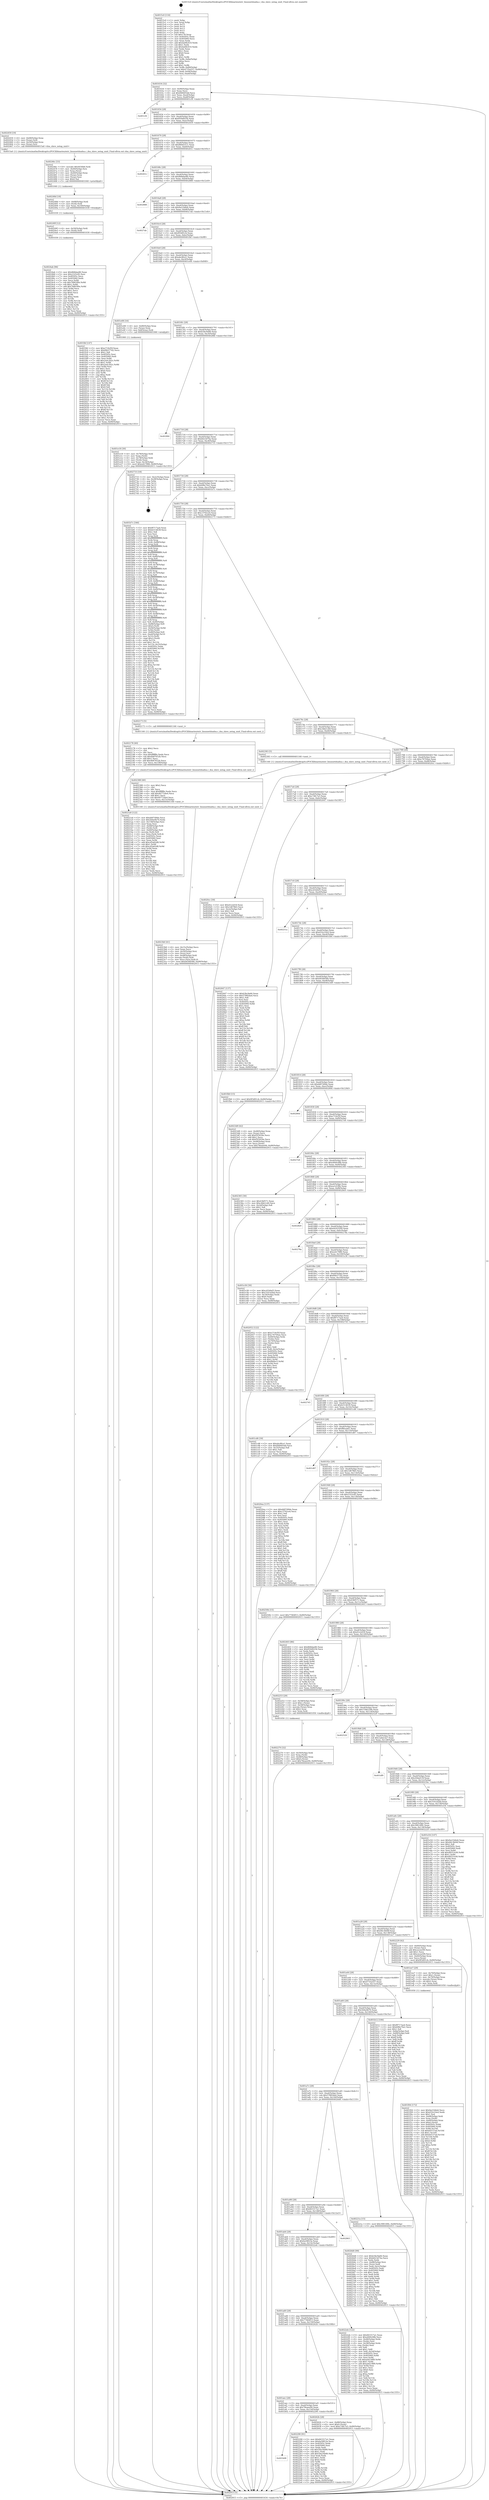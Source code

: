 digraph "0x4015c0" {
  label = "0x4015c0 (/mnt/c/Users/mathe/Desktop/tcc/POCII/binaries/extr_linuxnetdsadsa.c_dsa_slave_notag_xmit_Final-ollvm.out::main(0))"
  labelloc = "t"
  node[shape=record]

  Entry [label="",width=0.3,height=0.3,shape=circle,fillcolor=black,style=filled]
  "0x401634" [label="{
     0x401634 [32]\l
     | [instrs]\l
     &nbsp;&nbsp;0x401634 \<+6\>: mov -0x90(%rbp),%eax\l
     &nbsp;&nbsp;0x40163a \<+2\>: mov %eax,%ecx\l
     &nbsp;&nbsp;0x40163c \<+6\>: sub $0x848405dd,%ecx\l
     &nbsp;&nbsp;0x401642 \<+6\>: mov %eax,-0xa4(%rbp)\l
     &nbsp;&nbsp;0x401648 \<+6\>: mov %ecx,-0xa8(%rbp)\l
     &nbsp;&nbsp;0x40164e \<+6\>: je 0000000000401cf4 \<main+0x734\>\l
  }"]
  "0x401cf4" [label="{
     0x401cf4\l
  }", style=dashed]
  "0x401654" [label="{
     0x401654 [28]\l
     | [instrs]\l
     &nbsp;&nbsp;0x401654 \<+5\>: jmp 0000000000401659 \<main+0x99\>\l
     &nbsp;&nbsp;0x401659 \<+6\>: mov -0xa4(%rbp),%eax\l
     &nbsp;&nbsp;0x40165f \<+5\>: sub $0x850d9256,%eax\l
     &nbsp;&nbsp;0x401664 \<+6\>: mov %eax,-0xac(%rbp)\l
     &nbsp;&nbsp;0x40166a \<+6\>: je 0000000000402459 \<main+0xe99\>\l
  }"]
  Exit [label="",width=0.3,height=0.3,shape=circle,fillcolor=black,style=filled,peripheries=2]
  "0x402459" [label="{
     0x402459 [19]\l
     | [instrs]\l
     &nbsp;&nbsp;0x402459 \<+4\>: mov -0x68(%rbp),%rax\l
     &nbsp;&nbsp;0x40245d \<+3\>: mov (%rax),%rdi\l
     &nbsp;&nbsp;0x402460 \<+4\>: mov -0x50(%rbp),%rax\l
     &nbsp;&nbsp;0x402464 \<+3\>: mov (%rax),%rsi\l
     &nbsp;&nbsp;0x402467 \<+5\>: call 00000000004015a0 \<dsa_slave_notag_xmit\>\l
     | [calls]\l
     &nbsp;&nbsp;0x4015a0 \{1\} (/mnt/c/Users/mathe/Desktop/tcc/POCII/binaries/extr_linuxnetdsadsa.c_dsa_slave_notag_xmit_Final-ollvm.out::dsa_slave_notag_xmit)\l
  }"]
  "0x401670" [label="{
     0x401670 [28]\l
     | [instrs]\l
     &nbsp;&nbsp;0x401670 \<+5\>: jmp 0000000000401675 \<main+0xb5\>\l
     &nbsp;&nbsp;0x401675 \<+6\>: mov -0xa4(%rbp),%eax\l
     &nbsp;&nbsp;0x40167b \<+5\>: sub $0x860d31c1,%eax\l
     &nbsp;&nbsp;0x401680 \<+6\>: mov %eax,-0xb0(%rbp)\l
     &nbsp;&nbsp;0x401686 \<+6\>: je 000000000040261c \<main+0x105c\>\l
  }"]
  "0x4024ab" [label="{
     0x4024ab [96]\l
     | [instrs]\l
     &nbsp;&nbsp;0x4024ab \<+5\>: mov $0x868dae80,%eax\l
     &nbsp;&nbsp;0x4024b0 \<+5\>: mov $0x2325c85,%esi\l
     &nbsp;&nbsp;0x4024b5 \<+7\>: mov 0x40505c,%ecx\l
     &nbsp;&nbsp;0x4024bc \<+7\>: mov 0x405060,%edx\l
     &nbsp;&nbsp;0x4024c3 \<+3\>: mov %ecx,%r8d\l
     &nbsp;&nbsp;0x4024c6 \<+7\>: sub $0x76803f0e,%r8d\l
     &nbsp;&nbsp;0x4024cd \<+4\>: sub $0x1,%r8d\l
     &nbsp;&nbsp;0x4024d1 \<+7\>: add $0x76803f0e,%r8d\l
     &nbsp;&nbsp;0x4024d8 \<+4\>: imul %r8d,%ecx\l
     &nbsp;&nbsp;0x4024dc \<+3\>: and $0x1,%ecx\l
     &nbsp;&nbsp;0x4024df \<+3\>: cmp $0x0,%ecx\l
     &nbsp;&nbsp;0x4024e2 \<+4\>: sete %r9b\l
     &nbsp;&nbsp;0x4024e6 \<+3\>: cmp $0xa,%edx\l
     &nbsp;&nbsp;0x4024e9 \<+4\>: setl %r10b\l
     &nbsp;&nbsp;0x4024ed \<+3\>: mov %r9b,%r11b\l
     &nbsp;&nbsp;0x4024f0 \<+3\>: and %r10b,%r11b\l
     &nbsp;&nbsp;0x4024f3 \<+3\>: xor %r10b,%r9b\l
     &nbsp;&nbsp;0x4024f6 \<+3\>: or %r9b,%r11b\l
     &nbsp;&nbsp;0x4024f9 \<+4\>: test $0x1,%r11b\l
     &nbsp;&nbsp;0x4024fd \<+3\>: cmovne %esi,%eax\l
     &nbsp;&nbsp;0x402500 \<+6\>: mov %eax,-0x90(%rbp)\l
     &nbsp;&nbsp;0x402506 \<+5\>: jmp 0000000000402915 \<main+0x1355\>\l
  }"]
  "0x40261c" [label="{
     0x40261c\l
  }", style=dashed]
  "0x40168c" [label="{
     0x40168c [28]\l
     | [instrs]\l
     &nbsp;&nbsp;0x40168c \<+5\>: jmp 0000000000401691 \<main+0xd1\>\l
     &nbsp;&nbsp;0x401691 \<+6\>: mov -0xa4(%rbp),%eax\l
     &nbsp;&nbsp;0x401697 \<+5\>: sub $0x868dae80,%eax\l
     &nbsp;&nbsp;0x40169c \<+6\>: mov %eax,-0xb4(%rbp)\l
     &nbsp;&nbsp;0x4016a2 \<+6\>: je 0000000000402888 \<main+0x12c8\>\l
  }"]
  "0x40249f" [label="{
     0x40249f [12]\l
     | [instrs]\l
     &nbsp;&nbsp;0x40249f \<+4\>: mov -0x50(%rbp),%rdi\l
     &nbsp;&nbsp;0x4024a3 \<+3\>: mov (%rdi),%rdi\l
     &nbsp;&nbsp;0x4024a6 \<+5\>: call 0000000000401030 \<free@plt\>\l
     | [calls]\l
     &nbsp;&nbsp;0x401030 \{1\} (unknown)\l
  }"]
  "0x402888" [label="{
     0x402888\l
  }", style=dashed]
  "0x4016a8" [label="{
     0x4016a8 [28]\l
     | [instrs]\l
     &nbsp;&nbsp;0x4016a8 \<+5\>: jmp 00000000004016ad \<main+0xed\>\l
     &nbsp;&nbsp;0x4016ad \<+6\>: mov -0xa4(%rbp),%eax\l
     &nbsp;&nbsp;0x4016b3 \<+5\>: sub $0x9a21b6e6,%eax\l
     &nbsp;&nbsp;0x4016b8 \<+6\>: mov %eax,-0xb8(%rbp)\l
     &nbsp;&nbsp;0x4016be \<+6\>: je 00000000004027ab \<main+0x11eb\>\l
  }"]
  "0x40248d" [label="{
     0x40248d [18]\l
     | [instrs]\l
     &nbsp;&nbsp;0x40248d \<+4\>: mov -0x68(%rbp),%rdi\l
     &nbsp;&nbsp;0x402491 \<+3\>: mov (%rdi),%rdi\l
     &nbsp;&nbsp;0x402494 \<+6\>: mov %eax,-0x160(%rbp)\l
     &nbsp;&nbsp;0x40249a \<+5\>: call 0000000000401030 \<free@plt\>\l
     | [calls]\l
     &nbsp;&nbsp;0x401030 \{1\} (unknown)\l
  }"]
  "0x4027ab" [label="{
     0x4027ab\l
  }", style=dashed]
  "0x4016c4" [label="{
     0x4016c4 [28]\l
     | [instrs]\l
     &nbsp;&nbsp;0x4016c4 \<+5\>: jmp 00000000004016c9 \<main+0x109\>\l
     &nbsp;&nbsp;0x4016c9 \<+6\>: mov -0xa4(%rbp),%eax\l
     &nbsp;&nbsp;0x4016cf \<+5\>: sub $0x9f3d91cb,%eax\l
     &nbsp;&nbsp;0x4016d4 \<+6\>: mov %eax,-0xbc(%rbp)\l
     &nbsp;&nbsp;0x4016da \<+6\>: je 0000000000401fbf \<main+0x9ff\>\l
  }"]
  "0x40246c" [label="{
     0x40246c [33]\l
     | [instrs]\l
     &nbsp;&nbsp;0x40246c \<+10\>: movabs $0x4030b6,%rdi\l
     &nbsp;&nbsp;0x402476 \<+4\>: mov -0x40(%rbp),%rsi\l
     &nbsp;&nbsp;0x40247a \<+3\>: mov %rax,(%rsi)\l
     &nbsp;&nbsp;0x40247d \<+4\>: mov -0x40(%rbp),%rax\l
     &nbsp;&nbsp;0x402481 \<+3\>: mov (%rax),%rax\l
     &nbsp;&nbsp;0x402484 \<+2\>: mov (%rax),%esi\l
     &nbsp;&nbsp;0x402486 \<+2\>: mov $0x0,%al\l
     &nbsp;&nbsp;0x402488 \<+5\>: call 0000000000401040 \<printf@plt\>\l
     | [calls]\l
     &nbsp;&nbsp;0x401040 \{1\} (unknown)\l
  }"]
  "0x401fbf" [label="{
     0x401fbf [147]\l
     | [instrs]\l
     &nbsp;&nbsp;0x401fbf \<+5\>: mov $0xe719cf5f,%eax\l
     &nbsp;&nbsp;0x401fc4 \<+5\>: mov $0xf0b577d2,%ecx\l
     &nbsp;&nbsp;0x401fc9 \<+2\>: mov $0x1,%dl\l
     &nbsp;&nbsp;0x401fcb \<+7\>: mov 0x40505c,%esi\l
     &nbsp;&nbsp;0x401fd2 \<+7\>: mov 0x405060,%edi\l
     &nbsp;&nbsp;0x401fd9 \<+3\>: mov %esi,%r8d\l
     &nbsp;&nbsp;0x401fdc \<+7\>: add $0x2e4c2b2c,%r8d\l
     &nbsp;&nbsp;0x401fe3 \<+4\>: sub $0x1,%r8d\l
     &nbsp;&nbsp;0x401fe7 \<+7\>: sub $0x2e4c2b2c,%r8d\l
     &nbsp;&nbsp;0x401fee \<+4\>: imul %r8d,%esi\l
     &nbsp;&nbsp;0x401ff2 \<+3\>: and $0x1,%esi\l
     &nbsp;&nbsp;0x401ff5 \<+3\>: cmp $0x0,%esi\l
     &nbsp;&nbsp;0x401ff8 \<+4\>: sete %r9b\l
     &nbsp;&nbsp;0x401ffc \<+3\>: cmp $0xa,%edi\l
     &nbsp;&nbsp;0x401fff \<+4\>: setl %r10b\l
     &nbsp;&nbsp;0x402003 \<+3\>: mov %r9b,%r11b\l
     &nbsp;&nbsp;0x402006 \<+4\>: xor $0xff,%r11b\l
     &nbsp;&nbsp;0x40200a \<+3\>: mov %r10b,%bl\l
     &nbsp;&nbsp;0x40200d \<+3\>: xor $0xff,%bl\l
     &nbsp;&nbsp;0x402010 \<+3\>: xor $0x0,%dl\l
     &nbsp;&nbsp;0x402013 \<+3\>: mov %r11b,%r14b\l
     &nbsp;&nbsp;0x402016 \<+4\>: and $0x0,%r14b\l
     &nbsp;&nbsp;0x40201a \<+3\>: and %dl,%r9b\l
     &nbsp;&nbsp;0x40201d \<+3\>: mov %bl,%r15b\l
     &nbsp;&nbsp;0x402020 \<+4\>: and $0x0,%r15b\l
     &nbsp;&nbsp;0x402024 \<+3\>: and %dl,%r10b\l
     &nbsp;&nbsp;0x402027 \<+3\>: or %r9b,%r14b\l
     &nbsp;&nbsp;0x40202a \<+3\>: or %r10b,%r15b\l
     &nbsp;&nbsp;0x40202d \<+3\>: xor %r15b,%r14b\l
     &nbsp;&nbsp;0x402030 \<+3\>: or %bl,%r11b\l
     &nbsp;&nbsp;0x402033 \<+4\>: xor $0xff,%r11b\l
     &nbsp;&nbsp;0x402037 \<+3\>: or $0x0,%dl\l
     &nbsp;&nbsp;0x40203a \<+3\>: and %dl,%r11b\l
     &nbsp;&nbsp;0x40203d \<+3\>: or %r11b,%r14b\l
     &nbsp;&nbsp;0x402040 \<+4\>: test $0x1,%r14b\l
     &nbsp;&nbsp;0x402044 \<+3\>: cmovne %ecx,%eax\l
     &nbsp;&nbsp;0x402047 \<+6\>: mov %eax,-0x90(%rbp)\l
     &nbsp;&nbsp;0x40204d \<+5\>: jmp 0000000000402915 \<main+0x1355\>\l
  }"]
  "0x4016e0" [label="{
     0x4016e0 [28]\l
     | [instrs]\l
     &nbsp;&nbsp;0x4016e0 \<+5\>: jmp 00000000004016e5 \<main+0x125\>\l
     &nbsp;&nbsp;0x4016e5 \<+6\>: mov -0xa4(%rbp),%eax\l
     &nbsp;&nbsp;0x4016eb \<+5\>: sub $0xabc8fce1,%eax\l
     &nbsp;&nbsp;0x4016f0 \<+6\>: mov %eax,-0xc0(%rbp)\l
     &nbsp;&nbsp;0x4016f6 \<+6\>: je 0000000000401e08 \<main+0x848\>\l
  }"]
  "0x4023b0" [label="{
     0x4023b0 [41]\l
     | [instrs]\l
     &nbsp;&nbsp;0x4023b0 \<+6\>: mov -0x15c(%rbp),%ecx\l
     &nbsp;&nbsp;0x4023b6 \<+3\>: imul %eax,%ecx\l
     &nbsp;&nbsp;0x4023b9 \<+4\>: mov -0x50(%rbp),%rsi\l
     &nbsp;&nbsp;0x4023bd \<+3\>: mov (%rsi),%rsi\l
     &nbsp;&nbsp;0x4023c0 \<+4\>: mov -0x48(%rbp),%rdi\l
     &nbsp;&nbsp;0x4023c4 \<+3\>: movslq (%rdi),%rdi\l
     &nbsp;&nbsp;0x4023c7 \<+3\>: mov %ecx,(%rsi,%rdi,4)\l
     &nbsp;&nbsp;0x4023ca \<+10\>: movl $0xd458d580,-0x90(%rbp)\l
     &nbsp;&nbsp;0x4023d4 \<+5\>: jmp 0000000000402915 \<main+0x1355\>\l
  }"]
  "0x401e08" [label="{
     0x401e08 [16]\l
     | [instrs]\l
     &nbsp;&nbsp;0x401e08 \<+4\>: mov -0x80(%rbp),%rax\l
     &nbsp;&nbsp;0x401e0c \<+3\>: mov (%rax),%rax\l
     &nbsp;&nbsp;0x401e0f \<+4\>: mov 0x8(%rax),%rdi\l
     &nbsp;&nbsp;0x401e13 \<+5\>: call 0000000000401060 \<atoi@plt\>\l
     | [calls]\l
     &nbsp;&nbsp;0x401060 \{1\} (unknown)\l
  }"]
  "0x4016fc" [label="{
     0x4016fc [28]\l
     | [instrs]\l
     &nbsp;&nbsp;0x4016fc \<+5\>: jmp 0000000000401701 \<main+0x141\>\l
     &nbsp;&nbsp;0x401701 \<+6\>: mov -0xa4(%rbp),%eax\l
     &nbsp;&nbsp;0x401707 \<+5\>: sub $0xb3bc9a66,%eax\l
     &nbsp;&nbsp;0x40170c \<+6\>: mov %eax,-0xc4(%rbp)\l
     &nbsp;&nbsp;0x401712 \<+6\>: je 00000000004028fd \<main+0x133d\>\l
  }"]
  "0x402388" [label="{
     0x402388 [40]\l
     | [instrs]\l
     &nbsp;&nbsp;0x402388 \<+5\>: mov $0x2,%ecx\l
     &nbsp;&nbsp;0x40238d \<+1\>: cltd\l
     &nbsp;&nbsp;0x40238e \<+2\>: idiv %ecx\l
     &nbsp;&nbsp;0x402390 \<+6\>: imul $0xfffffffe,%edx,%ecx\l
     &nbsp;&nbsp;0x402396 \<+6\>: add $0x46772de4,%ecx\l
     &nbsp;&nbsp;0x40239c \<+3\>: add $0x1,%ecx\l
     &nbsp;&nbsp;0x40239f \<+6\>: sub $0x46772de4,%ecx\l
     &nbsp;&nbsp;0x4023a5 \<+6\>: mov %ecx,-0x15c(%rbp)\l
     &nbsp;&nbsp;0x4023ab \<+5\>: call 0000000000401160 \<next_i\>\l
     | [calls]\l
     &nbsp;&nbsp;0x401160 \{1\} (/mnt/c/Users/mathe/Desktop/tcc/POCII/binaries/extr_linuxnetdsadsa.c_dsa_slave_notag_xmit_Final-ollvm.out::next_i)\l
  }"]
  "0x4028fd" [label="{
     0x4028fd\l
  }", style=dashed]
  "0x401718" [label="{
     0x401718 [28]\l
     | [instrs]\l
     &nbsp;&nbsp;0x401718 \<+5\>: jmp 000000000040171d \<main+0x15d\>\l
     &nbsp;&nbsp;0x40171d \<+6\>: mov -0xa4(%rbp),%eax\l
     &nbsp;&nbsp;0x401723 \<+5\>: sub $0xb623d74a,%eax\l
     &nbsp;&nbsp;0x401728 \<+6\>: mov %eax,-0xc8(%rbp)\l
     &nbsp;&nbsp;0x40172e \<+6\>: je 0000000000402733 \<main+0x1173\>\l
  }"]
  "0x401b08" [label="{
     0x401b08\l
  }", style=dashed]
  "0x402733" [label="{
     0x402733 [18]\l
     | [instrs]\l
     &nbsp;&nbsp;0x402733 \<+3\>: mov -0x2c(%rbp),%eax\l
     &nbsp;&nbsp;0x402736 \<+4\>: lea -0x28(%rbp),%rsp\l
     &nbsp;&nbsp;0x40273a \<+1\>: pop %rbx\l
     &nbsp;&nbsp;0x40273b \<+2\>: pop %r12\l
     &nbsp;&nbsp;0x40273d \<+2\>: pop %r13\l
     &nbsp;&nbsp;0x40273f \<+2\>: pop %r14\l
     &nbsp;&nbsp;0x402741 \<+2\>: pop %r15\l
     &nbsp;&nbsp;0x402743 \<+1\>: pop %rbp\l
     &nbsp;&nbsp;0x402744 \<+1\>: ret\l
  }"]
  "0x401734" [label="{
     0x401734 [28]\l
     | [instrs]\l
     &nbsp;&nbsp;0x401734 \<+5\>: jmp 0000000000401739 \<main+0x179\>\l
     &nbsp;&nbsp;0x401739 \<+6\>: mov -0xa4(%rbp),%eax\l
     &nbsp;&nbsp;0x40173f \<+5\>: sub $0xb98e70a1,%eax\l
     &nbsp;&nbsp;0x401744 \<+6\>: mov %eax,-0xcc(%rbp)\l
     &nbsp;&nbsp;0x40174a \<+6\>: je 0000000000401b7c \<main+0x5bc\>\l
  }"]
  "0x402290" [label="{
     0x402290 [91]\l
     | [instrs]\l
     &nbsp;&nbsp;0x402290 \<+5\>: mov $0x663317a1,%eax\l
     &nbsp;&nbsp;0x402295 \<+5\>: mov $0x6a58f23a,%ecx\l
     &nbsp;&nbsp;0x40229a \<+7\>: mov 0x40505c,%edx\l
     &nbsp;&nbsp;0x4022a1 \<+7\>: mov 0x405060,%esi\l
     &nbsp;&nbsp;0x4022a8 \<+2\>: mov %edx,%edi\l
     &nbsp;&nbsp;0x4022aa \<+6\>: sub $0x59a24b80,%edi\l
     &nbsp;&nbsp;0x4022b0 \<+3\>: sub $0x1,%edi\l
     &nbsp;&nbsp;0x4022b3 \<+6\>: add $0x59a24b80,%edi\l
     &nbsp;&nbsp;0x4022b9 \<+3\>: imul %edi,%edx\l
     &nbsp;&nbsp;0x4022bc \<+3\>: and $0x1,%edx\l
     &nbsp;&nbsp;0x4022bf \<+3\>: cmp $0x0,%edx\l
     &nbsp;&nbsp;0x4022c2 \<+4\>: sete %r8b\l
     &nbsp;&nbsp;0x4022c6 \<+3\>: cmp $0xa,%esi\l
     &nbsp;&nbsp;0x4022c9 \<+4\>: setl %r9b\l
     &nbsp;&nbsp;0x4022cd \<+3\>: mov %r8b,%r10b\l
     &nbsp;&nbsp;0x4022d0 \<+3\>: and %r9b,%r10b\l
     &nbsp;&nbsp;0x4022d3 \<+3\>: xor %r9b,%r8b\l
     &nbsp;&nbsp;0x4022d6 \<+3\>: or %r8b,%r10b\l
     &nbsp;&nbsp;0x4022d9 \<+4\>: test $0x1,%r10b\l
     &nbsp;&nbsp;0x4022dd \<+3\>: cmovne %ecx,%eax\l
     &nbsp;&nbsp;0x4022e0 \<+6\>: mov %eax,-0x90(%rbp)\l
     &nbsp;&nbsp;0x4022e6 \<+5\>: jmp 0000000000402915 \<main+0x1355\>\l
  }"]
  "0x401b7c" [label="{
     0x401b7c [346]\l
     | [instrs]\l
     &nbsp;&nbsp;0x401b7c \<+5\>: mov $0xf8717aa4,%eax\l
     &nbsp;&nbsp;0x401b81 \<+5\>: mov $0xfe514639,%ecx\l
     &nbsp;&nbsp;0x401b86 \<+2\>: mov $0x1,%dl\l
     &nbsp;&nbsp;0x401b88 \<+2\>: xor %esi,%esi\l
     &nbsp;&nbsp;0x401b8a \<+3\>: mov %rsp,%rdi\l
     &nbsp;&nbsp;0x401b8d \<+4\>: add $0xfffffffffffffff0,%rdi\l
     &nbsp;&nbsp;0x401b91 \<+3\>: mov %rdi,%rsp\l
     &nbsp;&nbsp;0x401b94 \<+7\>: mov %rdi,-0x88(%rbp)\l
     &nbsp;&nbsp;0x401b9b \<+3\>: mov %rsp,%rdi\l
     &nbsp;&nbsp;0x401b9e \<+4\>: add $0xfffffffffffffff0,%rdi\l
     &nbsp;&nbsp;0x401ba2 \<+3\>: mov %rdi,%rsp\l
     &nbsp;&nbsp;0x401ba5 \<+3\>: mov %rsp,%r8\l
     &nbsp;&nbsp;0x401ba8 \<+4\>: add $0xfffffffffffffff0,%r8\l
     &nbsp;&nbsp;0x401bac \<+3\>: mov %r8,%rsp\l
     &nbsp;&nbsp;0x401baf \<+4\>: mov %r8,-0x80(%rbp)\l
     &nbsp;&nbsp;0x401bb3 \<+3\>: mov %rsp,%r8\l
     &nbsp;&nbsp;0x401bb6 \<+4\>: add $0xfffffffffffffff0,%r8\l
     &nbsp;&nbsp;0x401bba \<+3\>: mov %r8,%rsp\l
     &nbsp;&nbsp;0x401bbd \<+4\>: mov %r8,-0x78(%rbp)\l
     &nbsp;&nbsp;0x401bc1 \<+3\>: mov %rsp,%r8\l
     &nbsp;&nbsp;0x401bc4 \<+4\>: add $0xfffffffffffffff0,%r8\l
     &nbsp;&nbsp;0x401bc8 \<+3\>: mov %r8,%rsp\l
     &nbsp;&nbsp;0x401bcb \<+4\>: mov %r8,-0x70(%rbp)\l
     &nbsp;&nbsp;0x401bcf \<+3\>: mov %rsp,%r8\l
     &nbsp;&nbsp;0x401bd2 \<+4\>: add $0xfffffffffffffff0,%r8\l
     &nbsp;&nbsp;0x401bd6 \<+3\>: mov %r8,%rsp\l
     &nbsp;&nbsp;0x401bd9 \<+4\>: mov %r8,-0x68(%rbp)\l
     &nbsp;&nbsp;0x401bdd \<+3\>: mov %rsp,%r8\l
     &nbsp;&nbsp;0x401be0 \<+4\>: add $0xfffffffffffffff0,%r8\l
     &nbsp;&nbsp;0x401be4 \<+3\>: mov %r8,%rsp\l
     &nbsp;&nbsp;0x401be7 \<+4\>: mov %r8,-0x60(%rbp)\l
     &nbsp;&nbsp;0x401beb \<+3\>: mov %rsp,%r8\l
     &nbsp;&nbsp;0x401bee \<+4\>: add $0xfffffffffffffff0,%r8\l
     &nbsp;&nbsp;0x401bf2 \<+3\>: mov %r8,%rsp\l
     &nbsp;&nbsp;0x401bf5 \<+4\>: mov %r8,-0x58(%rbp)\l
     &nbsp;&nbsp;0x401bf9 \<+3\>: mov %rsp,%r8\l
     &nbsp;&nbsp;0x401bfc \<+4\>: add $0xfffffffffffffff0,%r8\l
     &nbsp;&nbsp;0x401c00 \<+3\>: mov %r8,%rsp\l
     &nbsp;&nbsp;0x401c03 \<+4\>: mov %r8,-0x50(%rbp)\l
     &nbsp;&nbsp;0x401c07 \<+3\>: mov %rsp,%r8\l
     &nbsp;&nbsp;0x401c0a \<+4\>: add $0xfffffffffffffff0,%r8\l
     &nbsp;&nbsp;0x401c0e \<+3\>: mov %r8,%rsp\l
     &nbsp;&nbsp;0x401c11 \<+4\>: mov %r8,-0x48(%rbp)\l
     &nbsp;&nbsp;0x401c15 \<+3\>: mov %rsp,%r8\l
     &nbsp;&nbsp;0x401c18 \<+4\>: add $0xfffffffffffffff0,%r8\l
     &nbsp;&nbsp;0x401c1c \<+3\>: mov %r8,%rsp\l
     &nbsp;&nbsp;0x401c1f \<+4\>: mov %r8,-0x40(%rbp)\l
     &nbsp;&nbsp;0x401c23 \<+7\>: mov -0x88(%rbp),%r8\l
     &nbsp;&nbsp;0x401c2a \<+7\>: movl $0x0,(%r8)\l
     &nbsp;&nbsp;0x401c31 \<+7\>: mov -0x94(%rbp),%r9d\l
     &nbsp;&nbsp;0x401c38 \<+3\>: mov %r9d,(%rdi)\l
     &nbsp;&nbsp;0x401c3b \<+4\>: mov -0x80(%rbp),%r8\l
     &nbsp;&nbsp;0x401c3f \<+7\>: mov -0xa0(%rbp),%r10\l
     &nbsp;&nbsp;0x401c46 \<+3\>: mov %r10,(%r8)\l
     &nbsp;&nbsp;0x401c49 \<+3\>: cmpl $0x2,(%rdi)\l
     &nbsp;&nbsp;0x401c4c \<+4\>: setne %r11b\l
     &nbsp;&nbsp;0x401c50 \<+4\>: and $0x1,%r11b\l
     &nbsp;&nbsp;0x401c54 \<+4\>: mov %r11b,-0x35(%rbp)\l
     &nbsp;&nbsp;0x401c58 \<+7\>: mov 0x40505c,%ebx\l
     &nbsp;&nbsp;0x401c5f \<+8\>: mov 0x405060,%r14d\l
     &nbsp;&nbsp;0x401c67 \<+3\>: sub $0x1,%esi\l
     &nbsp;&nbsp;0x401c6a \<+3\>: mov %ebx,%r15d\l
     &nbsp;&nbsp;0x401c6d \<+3\>: add %esi,%r15d\l
     &nbsp;&nbsp;0x401c70 \<+4\>: imul %r15d,%ebx\l
     &nbsp;&nbsp;0x401c74 \<+3\>: and $0x1,%ebx\l
     &nbsp;&nbsp;0x401c77 \<+3\>: cmp $0x0,%ebx\l
     &nbsp;&nbsp;0x401c7a \<+4\>: sete %r11b\l
     &nbsp;&nbsp;0x401c7e \<+4\>: cmp $0xa,%r14d\l
     &nbsp;&nbsp;0x401c82 \<+4\>: setl %r12b\l
     &nbsp;&nbsp;0x401c86 \<+3\>: mov %r11b,%r13b\l
     &nbsp;&nbsp;0x401c89 \<+4\>: xor $0xff,%r13b\l
     &nbsp;&nbsp;0x401c8d \<+3\>: mov %r12b,%sil\l
     &nbsp;&nbsp;0x401c90 \<+4\>: xor $0xff,%sil\l
     &nbsp;&nbsp;0x401c94 \<+3\>: xor $0x1,%dl\l
     &nbsp;&nbsp;0x401c97 \<+3\>: mov %r13b,%dil\l
     &nbsp;&nbsp;0x401c9a \<+4\>: and $0xff,%dil\l
     &nbsp;&nbsp;0x401c9e \<+3\>: and %dl,%r11b\l
     &nbsp;&nbsp;0x401ca1 \<+3\>: mov %sil,%r8b\l
     &nbsp;&nbsp;0x401ca4 \<+4\>: and $0xff,%r8b\l
     &nbsp;&nbsp;0x401ca8 \<+3\>: and %dl,%r12b\l
     &nbsp;&nbsp;0x401cab \<+3\>: or %r11b,%dil\l
     &nbsp;&nbsp;0x401cae \<+3\>: or %r12b,%r8b\l
     &nbsp;&nbsp;0x401cb1 \<+3\>: xor %r8b,%dil\l
     &nbsp;&nbsp;0x401cb4 \<+3\>: or %sil,%r13b\l
     &nbsp;&nbsp;0x401cb7 \<+4\>: xor $0xff,%r13b\l
     &nbsp;&nbsp;0x401cbb \<+3\>: or $0x1,%dl\l
     &nbsp;&nbsp;0x401cbe \<+3\>: and %dl,%r13b\l
     &nbsp;&nbsp;0x401cc1 \<+3\>: or %r13b,%dil\l
     &nbsp;&nbsp;0x401cc4 \<+4\>: test $0x1,%dil\l
     &nbsp;&nbsp;0x401cc8 \<+3\>: cmovne %ecx,%eax\l
     &nbsp;&nbsp;0x401ccb \<+6\>: mov %eax,-0x90(%rbp)\l
     &nbsp;&nbsp;0x401cd1 \<+5\>: jmp 0000000000402915 \<main+0x1355\>\l
  }"]
  "0x401750" [label="{
     0x401750 [28]\l
     | [instrs]\l
     &nbsp;&nbsp;0x401750 \<+5\>: jmp 0000000000401755 \<main+0x195\>\l
     &nbsp;&nbsp;0x401755 \<+6\>: mov -0xa4(%rbp),%eax\l
     &nbsp;&nbsp;0x40175b \<+5\>: sub $0xc3792ce4,%eax\l
     &nbsp;&nbsp;0x401760 \<+6\>: mov %eax,-0xd0(%rbp)\l
     &nbsp;&nbsp;0x401766 \<+6\>: je 0000000000402173 \<main+0xbb3\>\l
  }"]
  "0x401aec" [label="{
     0x401aec [28]\l
     | [instrs]\l
     &nbsp;&nbsp;0x401aec \<+5\>: jmp 0000000000401af1 \<main+0x531\>\l
     &nbsp;&nbsp;0x401af1 \<+6\>: mov -0xa4(%rbp),%eax\l
     &nbsp;&nbsp;0x401af7 \<+5\>: sub $0x78eaee94,%eax\l
     &nbsp;&nbsp;0x401afc \<+6\>: mov %eax,-0x154(%rbp)\l
     &nbsp;&nbsp;0x401b02 \<+6\>: je 0000000000402290 \<main+0xcd0\>\l
  }"]
  "0x402173" [label="{
     0x402173 [5]\l
     | [instrs]\l
     &nbsp;&nbsp;0x402173 \<+5\>: call 0000000000401160 \<next_i\>\l
     | [calls]\l
     &nbsp;&nbsp;0x401160 \{1\} (/mnt/c/Users/mathe/Desktop/tcc/POCII/binaries/extr_linuxnetdsadsa.c_dsa_slave_notag_xmit_Final-ollvm.out::next_i)\l
  }"]
  "0x40176c" [label="{
     0x40176c [28]\l
     | [instrs]\l
     &nbsp;&nbsp;0x40176c \<+5\>: jmp 0000000000401771 \<main+0x1b1\>\l
     &nbsp;&nbsp;0x401771 \<+6\>: mov -0xa4(%rbp),%eax\l
     &nbsp;&nbsp;0x401777 \<+5\>: sub $0xc4bb1cb9,%eax\l
     &nbsp;&nbsp;0x40177c \<+6\>: mov %eax,-0xd4(%rbp)\l
     &nbsp;&nbsp;0x401782 \<+6\>: je 0000000000402383 \<main+0xdc3\>\l
  }"]
  "0x40262b" [label="{
     0x40262b [28]\l
     | [instrs]\l
     &nbsp;&nbsp;0x40262b \<+7\>: mov -0x88(%rbp),%rax\l
     &nbsp;&nbsp;0x402632 \<+6\>: movl $0x0,(%rax)\l
     &nbsp;&nbsp;0x402638 \<+10\>: movl $0xc7dfc7a3,-0x90(%rbp)\l
     &nbsp;&nbsp;0x402642 \<+5\>: jmp 0000000000402915 \<main+0x1355\>\l
  }"]
  "0x402383" [label="{
     0x402383 [5]\l
     | [instrs]\l
     &nbsp;&nbsp;0x402383 \<+5\>: call 0000000000401160 \<next_i\>\l
     | [calls]\l
     &nbsp;&nbsp;0x401160 \{1\} (/mnt/c/Users/mathe/Desktop/tcc/POCII/binaries/extr_linuxnetdsadsa.c_dsa_slave_notag_xmit_Final-ollvm.out::next_i)\l
  }"]
  "0x401788" [label="{
     0x401788 [28]\l
     | [instrs]\l
     &nbsp;&nbsp;0x401788 \<+5\>: jmp 000000000040178d \<main+0x1cd\>\l
     &nbsp;&nbsp;0x40178d \<+6\>: mov -0xa4(%rbp),%eax\l
     &nbsp;&nbsp;0x401793 \<+5\>: sub $0xc76704ae,%eax\l
     &nbsp;&nbsp;0x401798 \<+6\>: mov %eax,-0xd8(%rbp)\l
     &nbsp;&nbsp;0x40179e \<+6\>: je 00000000004020cc \<main+0xb0c\>\l
  }"]
  "0x401ad0" [label="{
     0x401ad0 [28]\l
     | [instrs]\l
     &nbsp;&nbsp;0x401ad0 \<+5\>: jmp 0000000000401ad5 \<main+0x515\>\l
     &nbsp;&nbsp;0x401ad5 \<+6\>: mov -0xa4(%rbp),%eax\l
     &nbsp;&nbsp;0x401adb \<+5\>: sub $0x77464f13,%eax\l
     &nbsp;&nbsp;0x401ae0 \<+6\>: mov %eax,-0x150(%rbp)\l
     &nbsp;&nbsp;0x401ae6 \<+6\>: je 000000000040262b \<main+0x106b\>\l
  }"]
  "0x4020cc" [label="{
     0x4020cc [30]\l
     | [instrs]\l
     &nbsp;&nbsp;0x4020cc \<+5\>: mov $0xd1e2d18,%eax\l
     &nbsp;&nbsp;0x4020d1 \<+5\>: mov $0x1d678b5,%ecx\l
     &nbsp;&nbsp;0x4020d6 \<+3\>: mov -0x2e(%rbp),%dl\l
     &nbsp;&nbsp;0x4020d9 \<+3\>: test $0x1,%dl\l
     &nbsp;&nbsp;0x4020dc \<+3\>: cmovne %ecx,%eax\l
     &nbsp;&nbsp;0x4020df \<+6\>: mov %eax,-0x90(%rbp)\l
     &nbsp;&nbsp;0x4020e5 \<+5\>: jmp 0000000000402915 \<main+0x1355\>\l
  }"]
  "0x4017a4" [label="{
     0x4017a4 [28]\l
     | [instrs]\l
     &nbsp;&nbsp;0x4017a4 \<+5\>: jmp 00000000004017a9 \<main+0x1e9\>\l
     &nbsp;&nbsp;0x4017a9 \<+6\>: mov -0xa4(%rbp),%eax\l
     &nbsp;&nbsp;0x4017af \<+5\>: sub $0xc7dfc7a3,%eax\l
     &nbsp;&nbsp;0x4017b4 \<+6\>: mov %eax,-0xdc(%rbp)\l
     &nbsp;&nbsp;0x4017ba \<+6\>: je 0000000000402647 \<main+0x1087\>\l
  }"]
  "0x4022eb" [label="{
     0x4022eb [122]\l
     | [instrs]\l
     &nbsp;&nbsp;0x4022eb \<+5\>: mov $0x663317a1,%eax\l
     &nbsp;&nbsp;0x4022f0 \<+5\>: mov $0xe849c08b,%ecx\l
     &nbsp;&nbsp;0x4022f5 \<+4\>: mov -0x48(%rbp),%rdx\l
     &nbsp;&nbsp;0x4022f9 \<+2\>: mov (%rdx),%esi\l
     &nbsp;&nbsp;0x4022fb \<+4\>: mov -0x58(%rbp),%rdx\l
     &nbsp;&nbsp;0x4022ff \<+2\>: cmp (%rdx),%esi\l
     &nbsp;&nbsp;0x402301 \<+4\>: setl %dil\l
     &nbsp;&nbsp;0x402305 \<+4\>: and $0x1,%dil\l
     &nbsp;&nbsp;0x402309 \<+4\>: mov %dil,-0x2d(%rbp)\l
     &nbsp;&nbsp;0x40230d \<+7\>: mov 0x40505c,%esi\l
     &nbsp;&nbsp;0x402314 \<+8\>: mov 0x405060,%r8d\l
     &nbsp;&nbsp;0x40231c \<+3\>: mov %esi,%r9d\l
     &nbsp;&nbsp;0x40231f \<+7\>: sub $0xae6238f9,%r9d\l
     &nbsp;&nbsp;0x402326 \<+4\>: sub $0x1,%r9d\l
     &nbsp;&nbsp;0x40232a \<+7\>: add $0xae6238f9,%r9d\l
     &nbsp;&nbsp;0x402331 \<+4\>: imul %r9d,%esi\l
     &nbsp;&nbsp;0x402335 \<+3\>: and $0x1,%esi\l
     &nbsp;&nbsp;0x402338 \<+3\>: cmp $0x0,%esi\l
     &nbsp;&nbsp;0x40233b \<+4\>: sete %dil\l
     &nbsp;&nbsp;0x40233f \<+4\>: cmp $0xa,%r8d\l
     &nbsp;&nbsp;0x402343 \<+4\>: setl %r10b\l
     &nbsp;&nbsp;0x402347 \<+3\>: mov %dil,%r11b\l
     &nbsp;&nbsp;0x40234a \<+3\>: and %r10b,%r11b\l
     &nbsp;&nbsp;0x40234d \<+3\>: xor %r10b,%dil\l
     &nbsp;&nbsp;0x402350 \<+3\>: or %dil,%r11b\l
     &nbsp;&nbsp;0x402353 \<+4\>: test $0x1,%r11b\l
     &nbsp;&nbsp;0x402357 \<+3\>: cmovne %ecx,%eax\l
     &nbsp;&nbsp;0x40235a \<+6\>: mov %eax,-0x90(%rbp)\l
     &nbsp;&nbsp;0x402360 \<+5\>: jmp 0000000000402915 \<main+0x1355\>\l
  }"]
  "0x402647" [label="{
     0x402647 [137]\l
     | [instrs]\l
     &nbsp;&nbsp;0x402647 \<+5\>: mov $0xb3bc9a66,%eax\l
     &nbsp;&nbsp;0x40264c \<+5\>: mov $0x57885da4,%ecx\l
     &nbsp;&nbsp;0x402651 \<+2\>: mov $0x1,%dl\l
     &nbsp;&nbsp;0x402653 \<+2\>: xor %esi,%esi\l
     &nbsp;&nbsp;0x402655 \<+7\>: mov 0x40505c,%edi\l
     &nbsp;&nbsp;0x40265c \<+8\>: mov 0x405060,%r8d\l
     &nbsp;&nbsp;0x402664 \<+3\>: sub $0x1,%esi\l
     &nbsp;&nbsp;0x402667 \<+3\>: mov %edi,%r9d\l
     &nbsp;&nbsp;0x40266a \<+3\>: add %esi,%r9d\l
     &nbsp;&nbsp;0x40266d \<+4\>: imul %r9d,%edi\l
     &nbsp;&nbsp;0x402671 \<+3\>: and $0x1,%edi\l
     &nbsp;&nbsp;0x402674 \<+3\>: cmp $0x0,%edi\l
     &nbsp;&nbsp;0x402677 \<+4\>: sete %r10b\l
     &nbsp;&nbsp;0x40267b \<+4\>: cmp $0xa,%r8d\l
     &nbsp;&nbsp;0x40267f \<+4\>: setl %r11b\l
     &nbsp;&nbsp;0x402683 \<+3\>: mov %r10b,%bl\l
     &nbsp;&nbsp;0x402686 \<+3\>: xor $0xff,%bl\l
     &nbsp;&nbsp;0x402689 \<+3\>: mov %r11b,%r14b\l
     &nbsp;&nbsp;0x40268c \<+4\>: xor $0xff,%r14b\l
     &nbsp;&nbsp;0x402690 \<+3\>: xor $0x1,%dl\l
     &nbsp;&nbsp;0x402693 \<+3\>: mov %bl,%r15b\l
     &nbsp;&nbsp;0x402696 \<+4\>: and $0xff,%r15b\l
     &nbsp;&nbsp;0x40269a \<+3\>: and %dl,%r10b\l
     &nbsp;&nbsp;0x40269d \<+3\>: mov %r14b,%r12b\l
     &nbsp;&nbsp;0x4026a0 \<+4\>: and $0xff,%r12b\l
     &nbsp;&nbsp;0x4026a4 \<+3\>: and %dl,%r11b\l
     &nbsp;&nbsp;0x4026a7 \<+3\>: or %r10b,%r15b\l
     &nbsp;&nbsp;0x4026aa \<+3\>: or %r11b,%r12b\l
     &nbsp;&nbsp;0x4026ad \<+3\>: xor %r12b,%r15b\l
     &nbsp;&nbsp;0x4026b0 \<+3\>: or %r14b,%bl\l
     &nbsp;&nbsp;0x4026b3 \<+3\>: xor $0xff,%bl\l
     &nbsp;&nbsp;0x4026b6 \<+3\>: or $0x1,%dl\l
     &nbsp;&nbsp;0x4026b9 \<+2\>: and %dl,%bl\l
     &nbsp;&nbsp;0x4026bb \<+3\>: or %bl,%r15b\l
     &nbsp;&nbsp;0x4026be \<+4\>: test $0x1,%r15b\l
     &nbsp;&nbsp;0x4026c2 \<+3\>: cmovne %ecx,%eax\l
     &nbsp;&nbsp;0x4026c5 \<+6\>: mov %eax,-0x90(%rbp)\l
     &nbsp;&nbsp;0x4026cb \<+5\>: jmp 0000000000402915 \<main+0x1355\>\l
  }"]
  "0x4017c0" [label="{
     0x4017c0 [28]\l
     | [instrs]\l
     &nbsp;&nbsp;0x4017c0 \<+5\>: jmp 00000000004017c5 \<main+0x205\>\l
     &nbsp;&nbsp;0x4017c5 \<+6\>: mov -0xa4(%rbp),%eax\l
     &nbsp;&nbsp;0x4017cb \<+5\>: sub $0xcd1b0ef3,%eax\l
     &nbsp;&nbsp;0x4017d0 \<+6\>: mov %eax,-0xe0(%rbp)\l
     &nbsp;&nbsp;0x4017d6 \<+6\>: je 000000000040251a \<main+0xf5a\>\l
  }"]
  "0x401ab4" [label="{
     0x401ab4 [28]\l
     | [instrs]\l
     &nbsp;&nbsp;0x401ab4 \<+5\>: jmp 0000000000401ab9 \<main+0x4f9\>\l
     &nbsp;&nbsp;0x401ab9 \<+6\>: mov -0xa4(%rbp),%eax\l
     &nbsp;&nbsp;0x401abf \<+5\>: sub $0x6a58f23a,%eax\l
     &nbsp;&nbsp;0x401ac4 \<+6\>: mov %eax,-0x14c(%rbp)\l
     &nbsp;&nbsp;0x401aca \<+6\>: je 00000000004022eb \<main+0xd2b\>\l
  }"]
  "0x40251a" [label="{
     0x40251a\l
  }", style=dashed]
  "0x4017dc" [label="{
     0x4017dc [28]\l
     | [instrs]\l
     &nbsp;&nbsp;0x4017dc \<+5\>: jmp 00000000004017e1 \<main+0x221\>\l
     &nbsp;&nbsp;0x4017e1 \<+6\>: mov -0xa4(%rbp),%eax\l
     &nbsp;&nbsp;0x4017e7 \<+5\>: sub $0xd32e10e4,%eax\l
     &nbsp;&nbsp;0x4017ec \<+6\>: mov %eax,-0xe4(%rbp)\l
     &nbsp;&nbsp;0x4017f2 \<+6\>: je 0000000000401fb0 \<main+0x9f0\>\l
  }"]
  "0x402863" [label="{
     0x402863\l
  }", style=dashed]
  "0x401fb0" [label="{
     0x401fb0 [15]\l
     | [instrs]\l
     &nbsp;&nbsp;0x401fb0 \<+10\>: movl $0x9f3d91cb,-0x90(%rbp)\l
     &nbsp;&nbsp;0x401fba \<+5\>: jmp 0000000000402915 \<main+0x1355\>\l
  }"]
  "0x4017f8" [label="{
     0x4017f8 [28]\l
     | [instrs]\l
     &nbsp;&nbsp;0x4017f8 \<+5\>: jmp 00000000004017fd \<main+0x23d\>\l
     &nbsp;&nbsp;0x4017fd \<+6\>: mov -0xa4(%rbp),%eax\l
     &nbsp;&nbsp;0x401803 \<+5\>: sub $0xd458d580,%eax\l
     &nbsp;&nbsp;0x401808 \<+6\>: mov %eax,-0xe8(%rbp)\l
     &nbsp;&nbsp;0x40180e \<+6\>: je 00000000004023d9 \<main+0xe19\>\l
  }"]
  "0x401a98" [label="{
     0x401a98 [28]\l
     | [instrs]\l
     &nbsp;&nbsp;0x401a98 \<+5\>: jmp 0000000000401a9d \<main+0x4dd\>\l
     &nbsp;&nbsp;0x401a9d \<+6\>: mov -0xa4(%rbp),%eax\l
     &nbsp;&nbsp;0x401aa3 \<+5\>: sub $0x663317a1,%eax\l
     &nbsp;&nbsp;0x401aa8 \<+6\>: mov %eax,-0x148(%rbp)\l
     &nbsp;&nbsp;0x401aae \<+6\>: je 0000000000402863 \<main+0x12a3\>\l
  }"]
  "0x4023d9" [label="{
     0x4023d9 [42]\l
     | [instrs]\l
     &nbsp;&nbsp;0x4023d9 \<+4\>: mov -0x48(%rbp),%rax\l
     &nbsp;&nbsp;0x4023dd \<+2\>: mov (%rax),%ecx\l
     &nbsp;&nbsp;0x4023df \<+6\>: add $0xf5f3459e,%ecx\l
     &nbsp;&nbsp;0x4023e5 \<+3\>: add $0x1,%ecx\l
     &nbsp;&nbsp;0x4023e8 \<+6\>: sub $0xf5f3459e,%ecx\l
     &nbsp;&nbsp;0x4023ee \<+4\>: mov -0x48(%rbp),%rax\l
     &nbsp;&nbsp;0x4023f2 \<+2\>: mov %ecx,(%rax)\l
     &nbsp;&nbsp;0x4023f4 \<+10\>: movl $0x78eaee94,-0x90(%rbp)\l
     &nbsp;&nbsp;0x4023fe \<+5\>: jmp 0000000000402915 \<main+0x1355\>\l
  }"]
  "0x401814" [label="{
     0x401814 [28]\l
     | [instrs]\l
     &nbsp;&nbsp;0x401814 \<+5\>: jmp 0000000000401819 \<main+0x259\>\l
     &nbsp;&nbsp;0x401819 \<+6\>: mov -0xa4(%rbp),%eax\l
     &nbsp;&nbsp;0x40181f \<+5\>: sub $0xdd07d9de,%eax\l
     &nbsp;&nbsp;0x401824 \<+6\>: mov %eax,-0xec(%rbp)\l
     &nbsp;&nbsp;0x40182a \<+6\>: je 000000000040280d \<main+0x124d\>\l
  }"]
  "0x4026d0" [label="{
     0x4026d0 [99]\l
     | [instrs]\l
     &nbsp;&nbsp;0x4026d0 \<+5\>: mov $0xb3bc9a66,%eax\l
     &nbsp;&nbsp;0x4026d5 \<+5\>: mov $0xb623d74a,%ecx\l
     &nbsp;&nbsp;0x4026da \<+2\>: xor %edx,%edx\l
     &nbsp;&nbsp;0x4026dc \<+7\>: mov -0x88(%rbp),%rsi\l
     &nbsp;&nbsp;0x4026e3 \<+2\>: mov (%rsi),%edi\l
     &nbsp;&nbsp;0x4026e5 \<+3\>: mov %edi,-0x2c(%rbp)\l
     &nbsp;&nbsp;0x4026e8 \<+7\>: mov 0x40505c,%edi\l
     &nbsp;&nbsp;0x4026ef \<+8\>: mov 0x405060,%r8d\l
     &nbsp;&nbsp;0x4026f7 \<+3\>: sub $0x1,%edx\l
     &nbsp;&nbsp;0x4026fa \<+3\>: mov %edi,%r9d\l
     &nbsp;&nbsp;0x4026fd \<+3\>: add %edx,%r9d\l
     &nbsp;&nbsp;0x402700 \<+4\>: imul %r9d,%edi\l
     &nbsp;&nbsp;0x402704 \<+3\>: and $0x1,%edi\l
     &nbsp;&nbsp;0x402707 \<+3\>: cmp $0x0,%edi\l
     &nbsp;&nbsp;0x40270a \<+4\>: sete %r10b\l
     &nbsp;&nbsp;0x40270e \<+4\>: cmp $0xa,%r8d\l
     &nbsp;&nbsp;0x402712 \<+4\>: setl %r11b\l
     &nbsp;&nbsp;0x402716 \<+3\>: mov %r10b,%bl\l
     &nbsp;&nbsp;0x402719 \<+3\>: and %r11b,%bl\l
     &nbsp;&nbsp;0x40271c \<+3\>: xor %r11b,%r10b\l
     &nbsp;&nbsp;0x40271f \<+3\>: or %r10b,%bl\l
     &nbsp;&nbsp;0x402722 \<+3\>: test $0x1,%bl\l
     &nbsp;&nbsp;0x402725 \<+3\>: cmovne %ecx,%eax\l
     &nbsp;&nbsp;0x402728 \<+6\>: mov %eax,-0x90(%rbp)\l
     &nbsp;&nbsp;0x40272e \<+5\>: jmp 0000000000402915 \<main+0x1355\>\l
  }"]
  "0x40280d" [label="{
     0x40280d\l
  }", style=dashed]
  "0x401830" [label="{
     0x401830 [28]\l
     | [instrs]\l
     &nbsp;&nbsp;0x401830 \<+5\>: jmp 0000000000401835 \<main+0x275\>\l
     &nbsp;&nbsp;0x401835 \<+6\>: mov -0xa4(%rbp),%eax\l
     &nbsp;&nbsp;0x40183b \<+5\>: sub $0xe719cf5f,%eax\l
     &nbsp;&nbsp;0x401840 \<+6\>: mov %eax,-0xf0(%rbp)\l
     &nbsp;&nbsp;0x401846 \<+6\>: je 00000000004027e8 \<main+0x1228\>\l
  }"]
  "0x402270" [label="{
     0x402270 [32]\l
     | [instrs]\l
     &nbsp;&nbsp;0x402270 \<+4\>: mov -0x50(%rbp),%rdi\l
     &nbsp;&nbsp;0x402274 \<+3\>: mov %rax,(%rdi)\l
     &nbsp;&nbsp;0x402277 \<+4\>: mov -0x48(%rbp),%rax\l
     &nbsp;&nbsp;0x40227b \<+6\>: movl $0x0,(%rax)\l
     &nbsp;&nbsp;0x402281 \<+10\>: movl $0x78eaee94,-0x90(%rbp)\l
     &nbsp;&nbsp;0x40228b \<+5\>: jmp 0000000000402915 \<main+0x1355\>\l
  }"]
  "0x4027e8" [label="{
     0x4027e8\l
  }", style=dashed]
  "0x40184c" [label="{
     0x40184c [28]\l
     | [instrs]\l
     &nbsp;&nbsp;0x40184c \<+5\>: jmp 0000000000401851 \<main+0x291\>\l
     &nbsp;&nbsp;0x401851 \<+6\>: mov -0xa4(%rbp),%eax\l
     &nbsp;&nbsp;0x401857 \<+5\>: sub $0xe849c08b,%eax\l
     &nbsp;&nbsp;0x40185c \<+6\>: mov %eax,-0xf4(%rbp)\l
     &nbsp;&nbsp;0x401862 \<+6\>: je 0000000000402365 \<main+0xda5\>\l
  }"]
  "0x401a7c" [label="{
     0x401a7c [28]\l
     | [instrs]\l
     &nbsp;&nbsp;0x401a7c \<+5\>: jmp 0000000000401a81 \<main+0x4c1\>\l
     &nbsp;&nbsp;0x401a81 \<+6\>: mov -0xa4(%rbp),%eax\l
     &nbsp;&nbsp;0x401a87 \<+5\>: sub $0x57885da4,%eax\l
     &nbsp;&nbsp;0x401a8c \<+6\>: mov %eax,-0x144(%rbp)\l
     &nbsp;&nbsp;0x401a92 \<+6\>: je 00000000004026d0 \<main+0x1110\>\l
  }"]
  "0x402365" [label="{
     0x402365 [30]\l
     | [instrs]\l
     &nbsp;&nbsp;0x402365 \<+5\>: mov $0x43bf571,%eax\l
     &nbsp;&nbsp;0x40236a \<+5\>: mov $0xc4bb1cb9,%ecx\l
     &nbsp;&nbsp;0x40236f \<+3\>: mov -0x2d(%rbp),%dl\l
     &nbsp;&nbsp;0x402372 \<+3\>: test $0x1,%dl\l
     &nbsp;&nbsp;0x402375 \<+3\>: cmovne %ecx,%eax\l
     &nbsp;&nbsp;0x402378 \<+6\>: mov %eax,-0x90(%rbp)\l
     &nbsp;&nbsp;0x40237e \<+5\>: jmp 0000000000402915 \<main+0x1355\>\l
  }"]
  "0x401868" [label="{
     0x401868 [28]\l
     | [instrs]\l
     &nbsp;&nbsp;0x401868 \<+5\>: jmp 000000000040186d \<main+0x2ad\>\l
     &nbsp;&nbsp;0x40186d \<+6\>: mov -0xa4(%rbp),%eax\l
     &nbsp;&nbsp;0x401873 \<+5\>: sub $0xea1d1f8e,%eax\l
     &nbsp;&nbsp;0x401878 \<+6\>: mov %eax,-0xf8(%rbp)\l
     &nbsp;&nbsp;0x40187e \<+6\>: je 00000000004028e9 \<main+0x1329\>\l
  }"]
  "0x40221a" [label="{
     0x40221a [15]\l
     | [instrs]\l
     &nbsp;&nbsp;0x40221a \<+10\>: movl $0x398149fc,-0x90(%rbp)\l
     &nbsp;&nbsp;0x402224 \<+5\>: jmp 0000000000402915 \<main+0x1355\>\l
  }"]
  "0x4028e9" [label="{
     0x4028e9\l
  }", style=dashed]
  "0x401884" [label="{
     0x401884 [28]\l
     | [instrs]\l
     &nbsp;&nbsp;0x401884 \<+5\>: jmp 0000000000401889 \<main+0x2c9\>\l
     &nbsp;&nbsp;0x401889 \<+6\>: mov -0xa4(%rbp),%eax\l
     &nbsp;&nbsp;0x40188f \<+5\>: sub $0xeb203509,%eax\l
     &nbsp;&nbsp;0x401894 \<+6\>: mov %eax,-0xfc(%rbp)\l
     &nbsp;&nbsp;0x40189a \<+6\>: je 000000000040278a \<main+0x11ca\>\l
  }"]
  "0x4021a0" [label="{
     0x4021a0 [122]\l
     | [instrs]\l
     &nbsp;&nbsp;0x4021a0 \<+5\>: mov $0xdd07d9de,%ecx\l
     &nbsp;&nbsp;0x4021a5 \<+5\>: mov $0x564e0b70,%edx\l
     &nbsp;&nbsp;0x4021aa \<+6\>: mov -0x158(%rbp),%esi\l
     &nbsp;&nbsp;0x4021b0 \<+3\>: imul %eax,%esi\l
     &nbsp;&nbsp;0x4021b3 \<+4\>: mov -0x68(%rbp),%rdi\l
     &nbsp;&nbsp;0x4021b7 \<+3\>: mov (%rdi),%rdi\l
     &nbsp;&nbsp;0x4021ba \<+4\>: mov -0x60(%rbp),%r8\l
     &nbsp;&nbsp;0x4021be \<+3\>: movslq (%r8),%r8\l
     &nbsp;&nbsp;0x4021c1 \<+4\>: mov %esi,(%rdi,%r8,4)\l
     &nbsp;&nbsp;0x4021c5 \<+7\>: mov 0x40505c,%eax\l
     &nbsp;&nbsp;0x4021cc \<+7\>: mov 0x405060,%esi\l
     &nbsp;&nbsp;0x4021d3 \<+3\>: mov %eax,%r9d\l
     &nbsp;&nbsp;0x4021d6 \<+7\>: add $0xcd5a62d8,%r9d\l
     &nbsp;&nbsp;0x4021dd \<+4\>: sub $0x1,%r9d\l
     &nbsp;&nbsp;0x4021e1 \<+7\>: sub $0xcd5a62d8,%r9d\l
     &nbsp;&nbsp;0x4021e8 \<+4\>: imul %r9d,%eax\l
     &nbsp;&nbsp;0x4021ec \<+3\>: and $0x1,%eax\l
     &nbsp;&nbsp;0x4021ef \<+3\>: cmp $0x0,%eax\l
     &nbsp;&nbsp;0x4021f2 \<+4\>: sete %r10b\l
     &nbsp;&nbsp;0x4021f6 \<+3\>: cmp $0xa,%esi\l
     &nbsp;&nbsp;0x4021f9 \<+4\>: setl %r11b\l
     &nbsp;&nbsp;0x4021fd \<+3\>: mov %r10b,%bl\l
     &nbsp;&nbsp;0x402200 \<+3\>: and %r11b,%bl\l
     &nbsp;&nbsp;0x402203 \<+3\>: xor %r11b,%r10b\l
     &nbsp;&nbsp;0x402206 \<+3\>: or %r10b,%bl\l
     &nbsp;&nbsp;0x402209 \<+3\>: test $0x1,%bl\l
     &nbsp;&nbsp;0x40220c \<+3\>: cmovne %edx,%ecx\l
     &nbsp;&nbsp;0x40220f \<+6\>: mov %ecx,-0x90(%rbp)\l
     &nbsp;&nbsp;0x402215 \<+5\>: jmp 0000000000402915 \<main+0x1355\>\l
  }"]
  "0x40278a" [label="{
     0x40278a\l
  }", style=dashed]
  "0x4018a0" [label="{
     0x4018a0 [28]\l
     | [instrs]\l
     &nbsp;&nbsp;0x4018a0 \<+5\>: jmp 00000000004018a5 \<main+0x2e5\>\l
     &nbsp;&nbsp;0x4018a5 \<+6\>: mov -0xa4(%rbp),%eax\l
     &nbsp;&nbsp;0x4018ab \<+5\>: sub $0xeefc7886,%eax\l
     &nbsp;&nbsp;0x4018b0 \<+6\>: mov %eax,-0x100(%rbp)\l
     &nbsp;&nbsp;0x4018b6 \<+6\>: je 0000000000401e36 \<main+0x876\>\l
  }"]
  "0x402178" [label="{
     0x402178 [40]\l
     | [instrs]\l
     &nbsp;&nbsp;0x402178 \<+5\>: mov $0x2,%ecx\l
     &nbsp;&nbsp;0x40217d \<+1\>: cltd\l
     &nbsp;&nbsp;0x40217e \<+2\>: idiv %ecx\l
     &nbsp;&nbsp;0x402180 \<+6\>: imul $0xfffffffe,%edx,%ecx\l
     &nbsp;&nbsp;0x402186 \<+6\>: sub $0x4b87652b,%ecx\l
     &nbsp;&nbsp;0x40218c \<+3\>: add $0x1,%ecx\l
     &nbsp;&nbsp;0x40218f \<+6\>: add $0x4b87652b,%ecx\l
     &nbsp;&nbsp;0x402195 \<+6\>: mov %ecx,-0x158(%rbp)\l
     &nbsp;&nbsp;0x40219b \<+5\>: call 0000000000401160 \<next_i\>\l
     | [calls]\l
     &nbsp;&nbsp;0x401160 \{1\} (/mnt/c/Users/mathe/Desktop/tcc/POCII/binaries/extr_linuxnetdsadsa.c_dsa_slave_notag_xmit_Final-ollvm.out::next_i)\l
  }"]
  "0x401e36" [label="{
     0x401e36 [30]\l
     | [instrs]\l
     &nbsp;&nbsp;0x401e36 \<+5\>: mov $0xcd1b0ef3,%eax\l
     &nbsp;&nbsp;0x401e3b \<+5\>: mov $0x3161d2bd,%ecx\l
     &nbsp;&nbsp;0x401e40 \<+3\>: mov -0x34(%rbp),%edx\l
     &nbsp;&nbsp;0x401e43 \<+3\>: cmp $0x0,%edx\l
     &nbsp;&nbsp;0x401e46 \<+3\>: cmove %ecx,%eax\l
     &nbsp;&nbsp;0x401e49 \<+6\>: mov %eax,-0x90(%rbp)\l
     &nbsp;&nbsp;0x401e4f \<+5\>: jmp 0000000000402915 \<main+0x1355\>\l
  }"]
  "0x4018bc" [label="{
     0x4018bc [28]\l
     | [instrs]\l
     &nbsp;&nbsp;0x4018bc \<+5\>: jmp 00000000004018c1 \<main+0x301\>\l
     &nbsp;&nbsp;0x4018c1 \<+6\>: mov -0xa4(%rbp),%eax\l
     &nbsp;&nbsp;0x4018c7 \<+5\>: sub $0xf0b577d2,%eax\l
     &nbsp;&nbsp;0x4018cc \<+6\>: mov %eax,-0x104(%rbp)\l
     &nbsp;&nbsp;0x4018d2 \<+6\>: je 0000000000402052 \<main+0xa92\>\l
  }"]
  "0x401f04" [label="{
     0x401f04 [172]\l
     | [instrs]\l
     &nbsp;&nbsp;0x401f04 \<+5\>: mov $0x9a21b6e6,%ecx\l
     &nbsp;&nbsp;0x401f09 \<+5\>: mov $0xd32e10e4,%edx\l
     &nbsp;&nbsp;0x401f0e \<+3\>: mov $0x1,%sil\l
     &nbsp;&nbsp;0x401f11 \<+4\>: mov -0x68(%rbp),%rdi\l
     &nbsp;&nbsp;0x401f15 \<+3\>: mov %rax,(%rdi)\l
     &nbsp;&nbsp;0x401f18 \<+4\>: mov -0x60(%rbp),%rax\l
     &nbsp;&nbsp;0x401f1c \<+6\>: movl $0x0,(%rax)\l
     &nbsp;&nbsp;0x401f22 \<+8\>: mov 0x40505c,%r8d\l
     &nbsp;&nbsp;0x401f2a \<+8\>: mov 0x405060,%r9d\l
     &nbsp;&nbsp;0x401f32 \<+3\>: mov %r8d,%r10d\l
     &nbsp;&nbsp;0x401f35 \<+7\>: sub $0xfef157ad,%r10d\l
     &nbsp;&nbsp;0x401f3c \<+4\>: sub $0x1,%r10d\l
     &nbsp;&nbsp;0x401f40 \<+7\>: add $0xfef157ad,%r10d\l
     &nbsp;&nbsp;0x401f47 \<+4\>: imul %r10d,%r8d\l
     &nbsp;&nbsp;0x401f4b \<+4\>: and $0x1,%r8d\l
     &nbsp;&nbsp;0x401f4f \<+4\>: cmp $0x0,%r8d\l
     &nbsp;&nbsp;0x401f53 \<+4\>: sete %r11b\l
     &nbsp;&nbsp;0x401f57 \<+4\>: cmp $0xa,%r9d\l
     &nbsp;&nbsp;0x401f5b \<+3\>: setl %bl\l
     &nbsp;&nbsp;0x401f5e \<+3\>: mov %r11b,%r14b\l
     &nbsp;&nbsp;0x401f61 \<+4\>: xor $0xff,%r14b\l
     &nbsp;&nbsp;0x401f65 \<+3\>: mov %bl,%r15b\l
     &nbsp;&nbsp;0x401f68 \<+4\>: xor $0xff,%r15b\l
     &nbsp;&nbsp;0x401f6c \<+4\>: xor $0x0,%sil\l
     &nbsp;&nbsp;0x401f70 \<+3\>: mov %r14b,%r12b\l
     &nbsp;&nbsp;0x401f73 \<+4\>: and $0x0,%r12b\l
     &nbsp;&nbsp;0x401f77 \<+3\>: and %sil,%r11b\l
     &nbsp;&nbsp;0x401f7a \<+3\>: mov %r15b,%r13b\l
     &nbsp;&nbsp;0x401f7d \<+4\>: and $0x0,%r13b\l
     &nbsp;&nbsp;0x401f81 \<+3\>: and %sil,%bl\l
     &nbsp;&nbsp;0x401f84 \<+3\>: or %r11b,%r12b\l
     &nbsp;&nbsp;0x401f87 \<+3\>: or %bl,%r13b\l
     &nbsp;&nbsp;0x401f8a \<+3\>: xor %r13b,%r12b\l
     &nbsp;&nbsp;0x401f8d \<+3\>: or %r15b,%r14b\l
     &nbsp;&nbsp;0x401f90 \<+4\>: xor $0xff,%r14b\l
     &nbsp;&nbsp;0x401f94 \<+4\>: or $0x0,%sil\l
     &nbsp;&nbsp;0x401f98 \<+3\>: and %sil,%r14b\l
     &nbsp;&nbsp;0x401f9b \<+3\>: or %r14b,%r12b\l
     &nbsp;&nbsp;0x401f9e \<+4\>: test $0x1,%r12b\l
     &nbsp;&nbsp;0x401fa2 \<+3\>: cmovne %edx,%ecx\l
     &nbsp;&nbsp;0x401fa5 \<+6\>: mov %ecx,-0x90(%rbp)\l
     &nbsp;&nbsp;0x401fab \<+5\>: jmp 0000000000402915 \<main+0x1355\>\l
  }"]
  "0x402052" [label="{
     0x402052 [122]\l
     | [instrs]\l
     &nbsp;&nbsp;0x402052 \<+5\>: mov $0xe719cf5f,%eax\l
     &nbsp;&nbsp;0x402057 \<+5\>: mov $0xc76704ae,%ecx\l
     &nbsp;&nbsp;0x40205c \<+4\>: mov -0x60(%rbp),%rdx\l
     &nbsp;&nbsp;0x402060 \<+2\>: mov (%rdx),%esi\l
     &nbsp;&nbsp;0x402062 \<+4\>: mov -0x70(%rbp),%rdx\l
     &nbsp;&nbsp;0x402066 \<+2\>: cmp (%rdx),%esi\l
     &nbsp;&nbsp;0x402068 \<+4\>: setl %dil\l
     &nbsp;&nbsp;0x40206c \<+4\>: and $0x1,%dil\l
     &nbsp;&nbsp;0x402070 \<+4\>: mov %dil,-0x2e(%rbp)\l
     &nbsp;&nbsp;0x402074 \<+7\>: mov 0x40505c,%esi\l
     &nbsp;&nbsp;0x40207b \<+8\>: mov 0x405060,%r8d\l
     &nbsp;&nbsp;0x402083 \<+3\>: mov %esi,%r9d\l
     &nbsp;&nbsp;0x402086 \<+7\>: add $0xf66fec5,%r9d\l
     &nbsp;&nbsp;0x40208d \<+4\>: sub $0x1,%r9d\l
     &nbsp;&nbsp;0x402091 \<+7\>: sub $0xf66fec5,%r9d\l
     &nbsp;&nbsp;0x402098 \<+4\>: imul %r9d,%esi\l
     &nbsp;&nbsp;0x40209c \<+3\>: and $0x1,%esi\l
     &nbsp;&nbsp;0x40209f \<+3\>: cmp $0x0,%esi\l
     &nbsp;&nbsp;0x4020a2 \<+4\>: sete %dil\l
     &nbsp;&nbsp;0x4020a6 \<+4\>: cmp $0xa,%r8d\l
     &nbsp;&nbsp;0x4020aa \<+4\>: setl %r10b\l
     &nbsp;&nbsp;0x4020ae \<+3\>: mov %dil,%r11b\l
     &nbsp;&nbsp;0x4020b1 \<+3\>: and %r10b,%r11b\l
     &nbsp;&nbsp;0x4020b4 \<+3\>: xor %r10b,%dil\l
     &nbsp;&nbsp;0x4020b7 \<+3\>: or %dil,%r11b\l
     &nbsp;&nbsp;0x4020ba \<+4\>: test $0x1,%r11b\l
     &nbsp;&nbsp;0x4020be \<+3\>: cmovne %ecx,%eax\l
     &nbsp;&nbsp;0x4020c1 \<+6\>: mov %eax,-0x90(%rbp)\l
     &nbsp;&nbsp;0x4020c7 \<+5\>: jmp 0000000000402915 \<main+0x1355\>\l
  }"]
  "0x4018d8" [label="{
     0x4018d8 [28]\l
     | [instrs]\l
     &nbsp;&nbsp;0x4018d8 \<+5\>: jmp 00000000004018dd \<main+0x31d\>\l
     &nbsp;&nbsp;0x4018dd \<+6\>: mov -0xa4(%rbp),%eax\l
     &nbsp;&nbsp;0x4018e3 \<+5\>: sub $0xf8717aa4,%eax\l
     &nbsp;&nbsp;0x4018e8 \<+6\>: mov %eax,-0x108(%rbp)\l
     &nbsp;&nbsp;0x4018ee \<+6\>: je 0000000000402745 \<main+0x1185\>\l
  }"]
  "0x401e18" [label="{
     0x401e18 [30]\l
     | [instrs]\l
     &nbsp;&nbsp;0x401e18 \<+4\>: mov -0x78(%rbp),%rdi\l
     &nbsp;&nbsp;0x401e1c \<+2\>: mov %eax,(%rdi)\l
     &nbsp;&nbsp;0x401e1e \<+4\>: mov -0x78(%rbp),%rdi\l
     &nbsp;&nbsp;0x401e22 \<+2\>: mov (%rdi),%eax\l
     &nbsp;&nbsp;0x401e24 \<+3\>: mov %eax,-0x34(%rbp)\l
     &nbsp;&nbsp;0x401e27 \<+10\>: movl $0xeefc7886,-0x90(%rbp)\l
     &nbsp;&nbsp;0x401e31 \<+5\>: jmp 0000000000402915 \<main+0x1355\>\l
  }"]
  "0x402745" [label="{
     0x402745\l
  }", style=dashed]
  "0x4018f4" [label="{
     0x4018f4 [28]\l
     | [instrs]\l
     &nbsp;&nbsp;0x4018f4 \<+5\>: jmp 00000000004018f9 \<main+0x339\>\l
     &nbsp;&nbsp;0x4018f9 \<+6\>: mov -0xa4(%rbp),%eax\l
     &nbsp;&nbsp;0x4018ff \<+5\>: sub $0xfe514639,%eax\l
     &nbsp;&nbsp;0x401904 \<+6\>: mov %eax,-0x10c(%rbp)\l
     &nbsp;&nbsp;0x40190a \<+6\>: je 0000000000401cd6 \<main+0x716\>\l
  }"]
  "0x4015c0" [label="{
     0x4015c0 [116]\l
     | [instrs]\l
     &nbsp;&nbsp;0x4015c0 \<+1\>: push %rbp\l
     &nbsp;&nbsp;0x4015c1 \<+3\>: mov %rsp,%rbp\l
     &nbsp;&nbsp;0x4015c4 \<+2\>: push %r15\l
     &nbsp;&nbsp;0x4015c6 \<+2\>: push %r14\l
     &nbsp;&nbsp;0x4015c8 \<+2\>: push %r13\l
     &nbsp;&nbsp;0x4015ca \<+2\>: push %r12\l
     &nbsp;&nbsp;0x4015cc \<+1\>: push %rbx\l
     &nbsp;&nbsp;0x4015cd \<+7\>: sub $0x178,%rsp\l
     &nbsp;&nbsp;0x4015d4 \<+7\>: mov 0x40505c,%eax\l
     &nbsp;&nbsp;0x4015db \<+7\>: mov 0x405060,%ecx\l
     &nbsp;&nbsp;0x4015e2 \<+2\>: mov %eax,%edx\l
     &nbsp;&nbsp;0x4015e4 \<+6\>: add $0x4a08c610,%edx\l
     &nbsp;&nbsp;0x4015ea \<+3\>: sub $0x1,%edx\l
     &nbsp;&nbsp;0x4015ed \<+6\>: sub $0x4a08c610,%edx\l
     &nbsp;&nbsp;0x4015f3 \<+3\>: imul %edx,%eax\l
     &nbsp;&nbsp;0x4015f6 \<+3\>: and $0x1,%eax\l
     &nbsp;&nbsp;0x4015f9 \<+3\>: cmp $0x0,%eax\l
     &nbsp;&nbsp;0x4015fc \<+4\>: sete %r8b\l
     &nbsp;&nbsp;0x401600 \<+4\>: and $0x1,%r8b\l
     &nbsp;&nbsp;0x401604 \<+7\>: mov %r8b,-0x8a(%rbp)\l
     &nbsp;&nbsp;0x40160b \<+3\>: cmp $0xa,%ecx\l
     &nbsp;&nbsp;0x40160e \<+4\>: setl %r8b\l
     &nbsp;&nbsp;0x401612 \<+4\>: and $0x1,%r8b\l
     &nbsp;&nbsp;0x401616 \<+7\>: mov %r8b,-0x89(%rbp)\l
     &nbsp;&nbsp;0x40161d \<+10\>: movl $0x4735a557,-0x90(%rbp)\l
     &nbsp;&nbsp;0x401627 \<+6\>: mov %edi,-0x94(%rbp)\l
     &nbsp;&nbsp;0x40162d \<+7\>: mov %rsi,-0xa0(%rbp)\l
  }"]
  "0x401cd6" [label="{
     0x401cd6 [30]\l
     | [instrs]\l
     &nbsp;&nbsp;0x401cd6 \<+5\>: mov $0xabc8fce1,%eax\l
     &nbsp;&nbsp;0x401cdb \<+5\>: mov $0x848405dd,%ecx\l
     &nbsp;&nbsp;0x401ce0 \<+3\>: mov -0x35(%rbp),%dl\l
     &nbsp;&nbsp;0x401ce3 \<+3\>: test $0x1,%dl\l
     &nbsp;&nbsp;0x401ce6 \<+3\>: cmovne %ecx,%eax\l
     &nbsp;&nbsp;0x401ce9 \<+6\>: mov %eax,-0x90(%rbp)\l
     &nbsp;&nbsp;0x401cef \<+5\>: jmp 0000000000402915 \<main+0x1355\>\l
  }"]
  "0x401910" [label="{
     0x401910 [28]\l
     | [instrs]\l
     &nbsp;&nbsp;0x401910 \<+5\>: jmp 0000000000401915 \<main+0x355\>\l
     &nbsp;&nbsp;0x401915 \<+6\>: mov -0xa4(%rbp),%eax\l
     &nbsp;&nbsp;0x40191b \<+5\>: sub $0xffdcaa61,%eax\l
     &nbsp;&nbsp;0x401920 \<+6\>: mov %eax,-0x110(%rbp)\l
     &nbsp;&nbsp;0x401926 \<+6\>: je 0000000000401d87 \<main+0x7c7\>\l
  }"]
  "0x402915" [label="{
     0x402915 [5]\l
     | [instrs]\l
     &nbsp;&nbsp;0x402915 \<+5\>: jmp 0000000000401634 \<main+0x74\>\l
  }"]
  "0x401d87" [label="{
     0x401d87\l
  }", style=dashed]
  "0x40192c" [label="{
     0x40192c [28]\l
     | [instrs]\l
     &nbsp;&nbsp;0x40192c \<+5\>: jmp 0000000000401931 \<main+0x371\>\l
     &nbsp;&nbsp;0x401931 \<+6\>: mov -0xa4(%rbp),%eax\l
     &nbsp;&nbsp;0x401937 \<+5\>: sub $0x1d678b5,%eax\l
     &nbsp;&nbsp;0x40193c \<+6\>: mov %eax,-0x114(%rbp)\l
     &nbsp;&nbsp;0x401942 \<+6\>: je 00000000004020ea \<main+0xb2a\>\l
  }"]
  "0x401a60" [label="{
     0x401a60 [28]\l
     | [instrs]\l
     &nbsp;&nbsp;0x401a60 \<+5\>: jmp 0000000000401a65 \<main+0x4a5\>\l
     &nbsp;&nbsp;0x401a65 \<+6\>: mov -0xa4(%rbp),%eax\l
     &nbsp;&nbsp;0x401a6b \<+5\>: sub $0x564e0b70,%eax\l
     &nbsp;&nbsp;0x401a70 \<+6\>: mov %eax,-0x140(%rbp)\l
     &nbsp;&nbsp;0x401a76 \<+6\>: je 000000000040221a \<main+0xc5a\>\l
  }"]
  "0x4020ea" [label="{
     0x4020ea [137]\l
     | [instrs]\l
     &nbsp;&nbsp;0x4020ea \<+5\>: mov $0xdd07d9de,%eax\l
     &nbsp;&nbsp;0x4020ef \<+5\>: mov $0xc3792ce4,%ecx\l
     &nbsp;&nbsp;0x4020f4 \<+2\>: mov $0x1,%dl\l
     &nbsp;&nbsp;0x4020f6 \<+2\>: xor %esi,%esi\l
     &nbsp;&nbsp;0x4020f8 \<+7\>: mov 0x40505c,%edi\l
     &nbsp;&nbsp;0x4020ff \<+8\>: mov 0x405060,%r8d\l
     &nbsp;&nbsp;0x402107 \<+3\>: sub $0x1,%esi\l
     &nbsp;&nbsp;0x40210a \<+3\>: mov %edi,%r9d\l
     &nbsp;&nbsp;0x40210d \<+3\>: add %esi,%r9d\l
     &nbsp;&nbsp;0x402110 \<+4\>: imul %r9d,%edi\l
     &nbsp;&nbsp;0x402114 \<+3\>: and $0x1,%edi\l
     &nbsp;&nbsp;0x402117 \<+3\>: cmp $0x0,%edi\l
     &nbsp;&nbsp;0x40211a \<+4\>: sete %r10b\l
     &nbsp;&nbsp;0x40211e \<+4\>: cmp $0xa,%r8d\l
     &nbsp;&nbsp;0x402122 \<+4\>: setl %r11b\l
     &nbsp;&nbsp;0x402126 \<+3\>: mov %r10b,%bl\l
     &nbsp;&nbsp;0x402129 \<+3\>: xor $0xff,%bl\l
     &nbsp;&nbsp;0x40212c \<+3\>: mov %r11b,%r14b\l
     &nbsp;&nbsp;0x40212f \<+4\>: xor $0xff,%r14b\l
     &nbsp;&nbsp;0x402133 \<+3\>: xor $0x1,%dl\l
     &nbsp;&nbsp;0x402136 \<+3\>: mov %bl,%r15b\l
     &nbsp;&nbsp;0x402139 \<+4\>: and $0xff,%r15b\l
     &nbsp;&nbsp;0x40213d \<+3\>: and %dl,%r10b\l
     &nbsp;&nbsp;0x402140 \<+3\>: mov %r14b,%r12b\l
     &nbsp;&nbsp;0x402143 \<+4\>: and $0xff,%r12b\l
     &nbsp;&nbsp;0x402147 \<+3\>: and %dl,%r11b\l
     &nbsp;&nbsp;0x40214a \<+3\>: or %r10b,%r15b\l
     &nbsp;&nbsp;0x40214d \<+3\>: or %r11b,%r12b\l
     &nbsp;&nbsp;0x402150 \<+3\>: xor %r12b,%r15b\l
     &nbsp;&nbsp;0x402153 \<+3\>: or %r14b,%bl\l
     &nbsp;&nbsp;0x402156 \<+3\>: xor $0xff,%bl\l
     &nbsp;&nbsp;0x402159 \<+3\>: or $0x1,%dl\l
     &nbsp;&nbsp;0x40215c \<+2\>: and %dl,%bl\l
     &nbsp;&nbsp;0x40215e \<+3\>: or %bl,%r15b\l
     &nbsp;&nbsp;0x402161 \<+4\>: test $0x1,%r15b\l
     &nbsp;&nbsp;0x402165 \<+3\>: cmovne %ecx,%eax\l
     &nbsp;&nbsp;0x402168 \<+6\>: mov %eax,-0x90(%rbp)\l
     &nbsp;&nbsp;0x40216e \<+5\>: jmp 0000000000402915 \<main+0x1355\>\l
  }"]
  "0x401948" [label="{
     0x401948 [28]\l
     | [instrs]\l
     &nbsp;&nbsp;0x401948 \<+5\>: jmp 000000000040194d \<main+0x38d\>\l
     &nbsp;&nbsp;0x40194d \<+6\>: mov -0xa4(%rbp),%eax\l
     &nbsp;&nbsp;0x401953 \<+5\>: sub $0x2325c85,%eax\l
     &nbsp;&nbsp;0x401958 \<+6\>: mov %eax,-0x118(%rbp)\l
     &nbsp;&nbsp;0x40195e \<+6\>: je 000000000040250b \<main+0xf4b\>\l
  }"]
  "0x401b12" [label="{
     0x401b12 [106]\l
     | [instrs]\l
     &nbsp;&nbsp;0x401b12 \<+5\>: mov $0xf8717aa4,%eax\l
     &nbsp;&nbsp;0x401b17 \<+5\>: mov $0xb98e70a1,%ecx\l
     &nbsp;&nbsp;0x401b1c \<+2\>: mov $0x1,%dl\l
     &nbsp;&nbsp;0x401b1e \<+7\>: mov -0x8a(%rbp),%sil\l
     &nbsp;&nbsp;0x401b25 \<+7\>: mov -0x89(%rbp),%dil\l
     &nbsp;&nbsp;0x401b2c \<+3\>: mov %sil,%r8b\l
     &nbsp;&nbsp;0x401b2f \<+4\>: xor $0xff,%r8b\l
     &nbsp;&nbsp;0x401b33 \<+3\>: mov %dil,%r9b\l
     &nbsp;&nbsp;0x401b36 \<+4\>: xor $0xff,%r9b\l
     &nbsp;&nbsp;0x401b3a \<+3\>: xor $0x0,%dl\l
     &nbsp;&nbsp;0x401b3d \<+3\>: mov %r8b,%r10b\l
     &nbsp;&nbsp;0x401b40 \<+4\>: and $0x0,%r10b\l
     &nbsp;&nbsp;0x401b44 \<+3\>: and %dl,%sil\l
     &nbsp;&nbsp;0x401b47 \<+3\>: mov %r9b,%r11b\l
     &nbsp;&nbsp;0x401b4a \<+4\>: and $0x0,%r11b\l
     &nbsp;&nbsp;0x401b4e \<+3\>: and %dl,%dil\l
     &nbsp;&nbsp;0x401b51 \<+3\>: or %sil,%r10b\l
     &nbsp;&nbsp;0x401b54 \<+3\>: or %dil,%r11b\l
     &nbsp;&nbsp;0x401b57 \<+3\>: xor %r11b,%r10b\l
     &nbsp;&nbsp;0x401b5a \<+3\>: or %r9b,%r8b\l
     &nbsp;&nbsp;0x401b5d \<+4\>: xor $0xff,%r8b\l
     &nbsp;&nbsp;0x401b61 \<+3\>: or $0x0,%dl\l
     &nbsp;&nbsp;0x401b64 \<+3\>: and %dl,%r8b\l
     &nbsp;&nbsp;0x401b67 \<+3\>: or %r8b,%r10b\l
     &nbsp;&nbsp;0x401b6a \<+4\>: test $0x1,%r10b\l
     &nbsp;&nbsp;0x401b6e \<+3\>: cmovne %ecx,%eax\l
     &nbsp;&nbsp;0x401b71 \<+6\>: mov %eax,-0x90(%rbp)\l
     &nbsp;&nbsp;0x401b77 \<+5\>: jmp 0000000000402915 \<main+0x1355\>\l
  }"]
  "0x40250b" [label="{
     0x40250b [15]\l
     | [instrs]\l
     &nbsp;&nbsp;0x40250b \<+10\>: movl $0x77464f13,-0x90(%rbp)\l
     &nbsp;&nbsp;0x402515 \<+5\>: jmp 0000000000402915 \<main+0x1355\>\l
  }"]
  "0x401964" [label="{
     0x401964 [28]\l
     | [instrs]\l
     &nbsp;&nbsp;0x401964 \<+5\>: jmp 0000000000401969 \<main+0x3a9\>\l
     &nbsp;&nbsp;0x401969 \<+6\>: mov -0xa4(%rbp),%eax\l
     &nbsp;&nbsp;0x40196f \<+5\>: sub $0x43bf571,%eax\l
     &nbsp;&nbsp;0x401974 \<+6\>: mov %eax,-0x11c(%rbp)\l
     &nbsp;&nbsp;0x40197a \<+6\>: je 0000000000402403 \<main+0xe43\>\l
  }"]
  "0x401a44" [label="{
     0x401a44 [28]\l
     | [instrs]\l
     &nbsp;&nbsp;0x401a44 \<+5\>: jmp 0000000000401a49 \<main+0x489\>\l
     &nbsp;&nbsp;0x401a49 \<+6\>: mov -0xa4(%rbp),%eax\l
     &nbsp;&nbsp;0x401a4f \<+5\>: sub $0x4735a557,%eax\l
     &nbsp;&nbsp;0x401a54 \<+6\>: mov %eax,-0x13c(%rbp)\l
     &nbsp;&nbsp;0x401a5a \<+6\>: je 0000000000401b12 \<main+0x552\>\l
  }"]
  "0x402403" [label="{
     0x402403 [86]\l
     | [instrs]\l
     &nbsp;&nbsp;0x402403 \<+5\>: mov $0x868dae80,%eax\l
     &nbsp;&nbsp;0x402408 \<+5\>: mov $0x850d9256,%ecx\l
     &nbsp;&nbsp;0x40240d \<+2\>: xor %edx,%edx\l
     &nbsp;&nbsp;0x40240f \<+7\>: mov 0x40505c,%esi\l
     &nbsp;&nbsp;0x402416 \<+7\>: mov 0x405060,%edi\l
     &nbsp;&nbsp;0x40241d \<+3\>: sub $0x1,%edx\l
     &nbsp;&nbsp;0x402420 \<+3\>: mov %esi,%r8d\l
     &nbsp;&nbsp;0x402423 \<+3\>: add %edx,%r8d\l
     &nbsp;&nbsp;0x402426 \<+4\>: imul %r8d,%esi\l
     &nbsp;&nbsp;0x40242a \<+3\>: and $0x1,%esi\l
     &nbsp;&nbsp;0x40242d \<+3\>: cmp $0x0,%esi\l
     &nbsp;&nbsp;0x402430 \<+4\>: sete %r9b\l
     &nbsp;&nbsp;0x402434 \<+3\>: cmp $0xa,%edi\l
     &nbsp;&nbsp;0x402437 \<+4\>: setl %r10b\l
     &nbsp;&nbsp;0x40243b \<+3\>: mov %r9b,%r11b\l
     &nbsp;&nbsp;0x40243e \<+3\>: and %r10b,%r11b\l
     &nbsp;&nbsp;0x402441 \<+3\>: xor %r10b,%r9b\l
     &nbsp;&nbsp;0x402444 \<+3\>: or %r9b,%r11b\l
     &nbsp;&nbsp;0x402447 \<+4\>: test $0x1,%r11b\l
     &nbsp;&nbsp;0x40244b \<+3\>: cmovne %ecx,%eax\l
     &nbsp;&nbsp;0x40244e \<+6\>: mov %eax,-0x90(%rbp)\l
     &nbsp;&nbsp;0x402454 \<+5\>: jmp 0000000000402915 \<main+0x1355\>\l
  }"]
  "0x401980" [label="{
     0x401980 [28]\l
     | [instrs]\l
     &nbsp;&nbsp;0x401980 \<+5\>: jmp 0000000000401985 \<main+0x3c5\>\l
     &nbsp;&nbsp;0x401985 \<+6\>: mov -0xa4(%rbp),%eax\l
     &nbsp;&nbsp;0x40198b \<+5\>: sub $0xd1e2d18,%eax\l
     &nbsp;&nbsp;0x401990 \<+6\>: mov %eax,-0x120(%rbp)\l
     &nbsp;&nbsp;0x401996 \<+6\>: je 0000000000402253 \<main+0xc93\>\l
  }"]
  "0x401ee7" [label="{
     0x401ee7 [29]\l
     | [instrs]\l
     &nbsp;&nbsp;0x401ee7 \<+4\>: mov -0x70(%rbp),%rax\l
     &nbsp;&nbsp;0x401eeb \<+6\>: movl $0x1,(%rax)\l
     &nbsp;&nbsp;0x401ef1 \<+4\>: mov -0x70(%rbp),%rax\l
     &nbsp;&nbsp;0x401ef5 \<+3\>: movslq (%rax),%rax\l
     &nbsp;&nbsp;0x401ef8 \<+4\>: shl $0x2,%rax\l
     &nbsp;&nbsp;0x401efc \<+3\>: mov %rax,%rdi\l
     &nbsp;&nbsp;0x401eff \<+5\>: call 0000000000401050 \<malloc@plt\>\l
     | [calls]\l
     &nbsp;&nbsp;0x401050 \{1\} (unknown)\l
  }"]
  "0x402253" [label="{
     0x402253 [29]\l
     | [instrs]\l
     &nbsp;&nbsp;0x402253 \<+4\>: mov -0x58(%rbp),%rax\l
     &nbsp;&nbsp;0x402257 \<+6\>: movl $0x1,(%rax)\l
     &nbsp;&nbsp;0x40225d \<+4\>: mov -0x58(%rbp),%rax\l
     &nbsp;&nbsp;0x402261 \<+3\>: movslq (%rax),%rax\l
     &nbsp;&nbsp;0x402264 \<+4\>: shl $0x2,%rax\l
     &nbsp;&nbsp;0x402268 \<+3\>: mov %rax,%rdi\l
     &nbsp;&nbsp;0x40226b \<+5\>: call 0000000000401050 \<malloc@plt\>\l
     | [calls]\l
     &nbsp;&nbsp;0x401050 \{1\} (unknown)\l
  }"]
  "0x40199c" [label="{
     0x40199c [28]\l
     | [instrs]\l
     &nbsp;&nbsp;0x40199c \<+5\>: jmp 00000000004019a1 \<main+0x3e1\>\l
     &nbsp;&nbsp;0x4019a1 \<+6\>: mov -0xa4(%rbp),%eax\l
     &nbsp;&nbsp;0x4019a7 \<+5\>: sub $0x150b230b,%eax\l
     &nbsp;&nbsp;0x4019ac \<+6\>: mov %eax,-0x124(%rbp)\l
     &nbsp;&nbsp;0x4019b2 \<+6\>: je 0000000000402529 \<main+0xf69\>\l
  }"]
  "0x401a28" [label="{
     0x401a28 [28]\l
     | [instrs]\l
     &nbsp;&nbsp;0x401a28 \<+5\>: jmp 0000000000401a2d \<main+0x46d\>\l
     &nbsp;&nbsp;0x401a2d \<+6\>: mov -0xa4(%rbp),%eax\l
     &nbsp;&nbsp;0x401a33 \<+5\>: sub $0x46c3b04f,%eax\l
     &nbsp;&nbsp;0x401a38 \<+6\>: mov %eax,-0x138(%rbp)\l
     &nbsp;&nbsp;0x401a3e \<+6\>: je 0000000000401ee7 \<main+0x927\>\l
  }"]
  "0x402529" [label="{
     0x402529\l
  }", style=dashed]
  "0x4019b8" [label="{
     0x4019b8 [28]\l
     | [instrs]\l
     &nbsp;&nbsp;0x4019b8 \<+5\>: jmp 00000000004019bd \<main+0x3fd\>\l
     &nbsp;&nbsp;0x4019bd \<+6\>: mov -0xa4(%rbp),%eax\l
     &nbsp;&nbsp;0x4019c3 \<+5\>: sub $0x1adee3a7,%eax\l
     &nbsp;&nbsp;0x4019c8 \<+6\>: mov %eax,-0x128(%rbp)\l
     &nbsp;&nbsp;0x4019ce \<+6\>: je 0000000000401df9 \<main+0x839\>\l
  }"]
  "0x402229" [label="{
     0x402229 [42]\l
     | [instrs]\l
     &nbsp;&nbsp;0x402229 \<+4\>: mov -0x60(%rbp),%rax\l
     &nbsp;&nbsp;0x40222d \<+2\>: mov (%rax),%ecx\l
     &nbsp;&nbsp;0x40222f \<+6\>: add $0xcecea5f9,%ecx\l
     &nbsp;&nbsp;0x402235 \<+3\>: add $0x1,%ecx\l
     &nbsp;&nbsp;0x402238 \<+6\>: sub $0xcecea5f9,%ecx\l
     &nbsp;&nbsp;0x40223e \<+4\>: mov -0x60(%rbp),%rax\l
     &nbsp;&nbsp;0x402242 \<+2\>: mov %ecx,(%rax)\l
     &nbsp;&nbsp;0x402244 \<+10\>: movl $0x9f3d91cb,-0x90(%rbp)\l
     &nbsp;&nbsp;0x40224e \<+5\>: jmp 0000000000402915 \<main+0x1355\>\l
  }"]
  "0x401df9" [label="{
     0x401df9\l
  }", style=dashed]
  "0x4019d4" [label="{
     0x4019d4 [28]\l
     | [instrs]\l
     &nbsp;&nbsp;0x4019d4 \<+5\>: jmp 00000000004019d9 \<main+0x419\>\l
     &nbsp;&nbsp;0x4019d9 \<+6\>: mov -0xa4(%rbp),%eax\l
     &nbsp;&nbsp;0x4019df \<+5\>: sub $0x20da415f,%eax\l
     &nbsp;&nbsp;0x4019e4 \<+6\>: mov %eax,-0x12c(%rbp)\l
     &nbsp;&nbsp;0x4019ea \<+6\>: je 00000000004025bc \<main+0xffc\>\l
  }"]
  "0x401a0c" [label="{
     0x401a0c [28]\l
     | [instrs]\l
     &nbsp;&nbsp;0x401a0c \<+5\>: jmp 0000000000401a11 \<main+0x451\>\l
     &nbsp;&nbsp;0x401a11 \<+6\>: mov -0xa4(%rbp),%eax\l
     &nbsp;&nbsp;0x401a17 \<+5\>: sub $0x398149fc,%eax\l
     &nbsp;&nbsp;0x401a1c \<+6\>: mov %eax,-0x134(%rbp)\l
     &nbsp;&nbsp;0x401a22 \<+6\>: je 0000000000402229 \<main+0xc69\>\l
  }"]
  "0x4025bc" [label="{
     0x4025bc\l
  }", style=dashed]
  "0x4019f0" [label="{
     0x4019f0 [28]\l
     | [instrs]\l
     &nbsp;&nbsp;0x4019f0 \<+5\>: jmp 00000000004019f5 \<main+0x435\>\l
     &nbsp;&nbsp;0x4019f5 \<+6\>: mov -0xa4(%rbp),%eax\l
     &nbsp;&nbsp;0x4019fb \<+5\>: sub $0x3161d2bd,%eax\l
     &nbsp;&nbsp;0x401a00 \<+6\>: mov %eax,-0x130(%rbp)\l
     &nbsp;&nbsp;0x401a06 \<+6\>: je 0000000000401e54 \<main+0x894\>\l
  }"]
  "0x401e54" [label="{
     0x401e54 [147]\l
     | [instrs]\l
     &nbsp;&nbsp;0x401e54 \<+5\>: mov $0x9a21b6e6,%eax\l
     &nbsp;&nbsp;0x401e59 \<+5\>: mov $0x46c3b04f,%ecx\l
     &nbsp;&nbsp;0x401e5e \<+2\>: mov $0x1,%dl\l
     &nbsp;&nbsp;0x401e60 \<+7\>: mov 0x40505c,%esi\l
     &nbsp;&nbsp;0x401e67 \<+7\>: mov 0x405060,%edi\l
     &nbsp;&nbsp;0x401e6e \<+3\>: mov %esi,%r8d\l
     &nbsp;&nbsp;0x401e71 \<+7\>: add $0x48553c00,%r8d\l
     &nbsp;&nbsp;0x401e78 \<+4\>: sub $0x1,%r8d\l
     &nbsp;&nbsp;0x401e7c \<+7\>: sub $0x48553c00,%r8d\l
     &nbsp;&nbsp;0x401e83 \<+4\>: imul %r8d,%esi\l
     &nbsp;&nbsp;0x401e87 \<+3\>: and $0x1,%esi\l
     &nbsp;&nbsp;0x401e8a \<+3\>: cmp $0x0,%esi\l
     &nbsp;&nbsp;0x401e8d \<+4\>: sete %r9b\l
     &nbsp;&nbsp;0x401e91 \<+3\>: cmp $0xa,%edi\l
     &nbsp;&nbsp;0x401e94 \<+4\>: setl %r10b\l
     &nbsp;&nbsp;0x401e98 \<+3\>: mov %r9b,%r11b\l
     &nbsp;&nbsp;0x401e9b \<+4\>: xor $0xff,%r11b\l
     &nbsp;&nbsp;0x401e9f \<+3\>: mov %r10b,%bl\l
     &nbsp;&nbsp;0x401ea2 \<+3\>: xor $0xff,%bl\l
     &nbsp;&nbsp;0x401ea5 \<+3\>: xor $0x1,%dl\l
     &nbsp;&nbsp;0x401ea8 \<+3\>: mov %r11b,%r14b\l
     &nbsp;&nbsp;0x401eab \<+4\>: and $0xff,%r14b\l
     &nbsp;&nbsp;0x401eaf \<+3\>: and %dl,%r9b\l
     &nbsp;&nbsp;0x401eb2 \<+3\>: mov %bl,%r15b\l
     &nbsp;&nbsp;0x401eb5 \<+4\>: and $0xff,%r15b\l
     &nbsp;&nbsp;0x401eb9 \<+3\>: and %dl,%r10b\l
     &nbsp;&nbsp;0x401ebc \<+3\>: or %r9b,%r14b\l
     &nbsp;&nbsp;0x401ebf \<+3\>: or %r10b,%r15b\l
     &nbsp;&nbsp;0x401ec2 \<+3\>: xor %r15b,%r14b\l
     &nbsp;&nbsp;0x401ec5 \<+3\>: or %bl,%r11b\l
     &nbsp;&nbsp;0x401ec8 \<+4\>: xor $0xff,%r11b\l
     &nbsp;&nbsp;0x401ecc \<+3\>: or $0x1,%dl\l
     &nbsp;&nbsp;0x401ecf \<+3\>: and %dl,%r11b\l
     &nbsp;&nbsp;0x401ed2 \<+3\>: or %r11b,%r14b\l
     &nbsp;&nbsp;0x401ed5 \<+4\>: test $0x1,%r14b\l
     &nbsp;&nbsp;0x401ed9 \<+3\>: cmovne %ecx,%eax\l
     &nbsp;&nbsp;0x401edc \<+6\>: mov %eax,-0x90(%rbp)\l
     &nbsp;&nbsp;0x401ee2 \<+5\>: jmp 0000000000402915 \<main+0x1355\>\l
  }"]
  Entry -> "0x4015c0" [label=" 1"]
  "0x401634" -> "0x401cf4" [label=" 0"]
  "0x401634" -> "0x401654" [label=" 34"]
  "0x402733" -> Exit [label=" 1"]
  "0x401654" -> "0x402459" [label=" 1"]
  "0x401654" -> "0x401670" [label=" 33"]
  "0x4026d0" -> "0x402915" [label=" 1"]
  "0x401670" -> "0x40261c" [label=" 0"]
  "0x401670" -> "0x40168c" [label=" 33"]
  "0x402647" -> "0x402915" [label=" 1"]
  "0x40168c" -> "0x402888" [label=" 0"]
  "0x40168c" -> "0x4016a8" [label=" 33"]
  "0x40262b" -> "0x402915" [label=" 1"]
  "0x4016a8" -> "0x4027ab" [label=" 0"]
  "0x4016a8" -> "0x4016c4" [label=" 33"]
  "0x40250b" -> "0x402915" [label=" 1"]
  "0x4016c4" -> "0x401fbf" [label=" 2"]
  "0x4016c4" -> "0x4016e0" [label=" 31"]
  "0x4024ab" -> "0x402915" [label=" 1"]
  "0x4016e0" -> "0x401e08" [label=" 1"]
  "0x4016e0" -> "0x4016fc" [label=" 30"]
  "0x40249f" -> "0x4024ab" [label=" 1"]
  "0x4016fc" -> "0x4028fd" [label=" 0"]
  "0x4016fc" -> "0x401718" [label=" 30"]
  "0x40248d" -> "0x40249f" [label=" 1"]
  "0x401718" -> "0x402733" [label=" 1"]
  "0x401718" -> "0x401734" [label=" 29"]
  "0x40246c" -> "0x40248d" [label=" 1"]
  "0x401734" -> "0x401b7c" [label=" 1"]
  "0x401734" -> "0x401750" [label=" 28"]
  "0x402459" -> "0x40246c" [label=" 1"]
  "0x401750" -> "0x402173" [label=" 1"]
  "0x401750" -> "0x40176c" [label=" 27"]
  "0x4023d9" -> "0x402915" [label=" 1"]
  "0x40176c" -> "0x402383" [label=" 1"]
  "0x40176c" -> "0x401788" [label=" 26"]
  "0x4023b0" -> "0x402915" [label=" 1"]
  "0x401788" -> "0x4020cc" [label=" 2"]
  "0x401788" -> "0x4017a4" [label=" 24"]
  "0x402383" -> "0x402388" [label=" 1"]
  "0x4017a4" -> "0x402647" [label=" 1"]
  "0x4017a4" -> "0x4017c0" [label=" 23"]
  "0x402365" -> "0x402915" [label=" 2"]
  "0x4017c0" -> "0x40251a" [label=" 0"]
  "0x4017c0" -> "0x4017dc" [label=" 23"]
  "0x402290" -> "0x402915" [label=" 2"]
  "0x4017dc" -> "0x401fb0" [label=" 1"]
  "0x4017dc" -> "0x4017f8" [label=" 22"]
  "0x401aec" -> "0x401b08" [label=" 0"]
  "0x4017f8" -> "0x4023d9" [label=" 1"]
  "0x4017f8" -> "0x401814" [label=" 21"]
  "0x402403" -> "0x402915" [label=" 1"]
  "0x401814" -> "0x40280d" [label=" 0"]
  "0x401814" -> "0x401830" [label=" 21"]
  "0x401ad0" -> "0x401aec" [label=" 2"]
  "0x401830" -> "0x4027e8" [label=" 0"]
  "0x401830" -> "0x40184c" [label=" 21"]
  "0x402388" -> "0x4023b0" [label=" 1"]
  "0x40184c" -> "0x402365" [label=" 2"]
  "0x40184c" -> "0x401868" [label=" 19"]
  "0x401ab4" -> "0x401ad0" [label=" 3"]
  "0x401868" -> "0x4028e9" [label=" 0"]
  "0x401868" -> "0x401884" [label=" 19"]
  "0x401ab4" -> "0x4022eb" [label=" 2"]
  "0x401884" -> "0x40278a" [label=" 0"]
  "0x401884" -> "0x4018a0" [label=" 19"]
  "0x401a98" -> "0x401ab4" [label=" 5"]
  "0x4018a0" -> "0x401e36" [label=" 1"]
  "0x4018a0" -> "0x4018bc" [label=" 18"]
  "0x401a98" -> "0x402863" [label=" 0"]
  "0x4018bc" -> "0x402052" [label=" 2"]
  "0x4018bc" -> "0x4018d8" [label=" 16"]
  "0x401aec" -> "0x402290" [label=" 2"]
  "0x4018d8" -> "0x402745" [label=" 0"]
  "0x4018d8" -> "0x4018f4" [label=" 16"]
  "0x401a7c" -> "0x401a98" [label=" 5"]
  "0x4018f4" -> "0x401cd6" [label=" 1"]
  "0x4018f4" -> "0x401910" [label=" 15"]
  "0x401ad0" -> "0x40262b" [label=" 1"]
  "0x401910" -> "0x401d87" [label=" 0"]
  "0x401910" -> "0x40192c" [label=" 15"]
  "0x402270" -> "0x402915" [label=" 1"]
  "0x40192c" -> "0x4020ea" [label=" 1"]
  "0x40192c" -> "0x401948" [label=" 14"]
  "0x402253" -> "0x402270" [label=" 1"]
  "0x401948" -> "0x40250b" [label=" 1"]
  "0x401948" -> "0x401964" [label=" 13"]
  "0x402229" -> "0x402915" [label=" 1"]
  "0x401964" -> "0x402403" [label=" 1"]
  "0x401964" -> "0x401980" [label=" 12"]
  "0x401a60" -> "0x401a7c" [label=" 6"]
  "0x401980" -> "0x402253" [label=" 1"]
  "0x401980" -> "0x40199c" [label=" 11"]
  "0x401a60" -> "0x40221a" [label=" 1"]
  "0x40199c" -> "0x402529" [label=" 0"]
  "0x40199c" -> "0x4019b8" [label=" 11"]
  "0x4021a0" -> "0x402915" [label=" 1"]
  "0x4019b8" -> "0x401df9" [label=" 0"]
  "0x4019b8" -> "0x4019d4" [label=" 11"]
  "0x402178" -> "0x4021a0" [label=" 1"]
  "0x4019d4" -> "0x4025bc" [label=" 0"]
  "0x4019d4" -> "0x4019f0" [label=" 11"]
  "0x4020ea" -> "0x402915" [label=" 1"]
  "0x4019f0" -> "0x401e54" [label=" 1"]
  "0x4019f0" -> "0x401a0c" [label=" 10"]
  "0x402173" -> "0x402178" [label=" 1"]
  "0x401a0c" -> "0x402229" [label=" 1"]
  "0x401a0c" -> "0x401a28" [label=" 9"]
  "0x4022eb" -> "0x402915" [label=" 2"]
  "0x401a28" -> "0x401ee7" [label=" 1"]
  "0x401a28" -> "0x401a44" [label=" 8"]
  "0x40221a" -> "0x402915" [label=" 1"]
  "0x401a44" -> "0x401b12" [label=" 1"]
  "0x401a44" -> "0x401a60" [label=" 7"]
  "0x401b12" -> "0x402915" [label=" 1"]
  "0x4015c0" -> "0x401634" [label=" 1"]
  "0x402915" -> "0x401634" [label=" 33"]
  "0x401a7c" -> "0x4026d0" [label=" 1"]
  "0x401b7c" -> "0x402915" [label=" 1"]
  "0x401cd6" -> "0x402915" [label=" 1"]
  "0x401e08" -> "0x401e18" [label=" 1"]
  "0x401e18" -> "0x402915" [label=" 1"]
  "0x401e36" -> "0x402915" [label=" 1"]
  "0x401e54" -> "0x402915" [label=" 1"]
  "0x401ee7" -> "0x401f04" [label=" 1"]
  "0x401f04" -> "0x402915" [label=" 1"]
  "0x401fb0" -> "0x402915" [label=" 1"]
  "0x401fbf" -> "0x402915" [label=" 2"]
  "0x402052" -> "0x402915" [label=" 2"]
  "0x4020cc" -> "0x402915" [label=" 2"]
}
